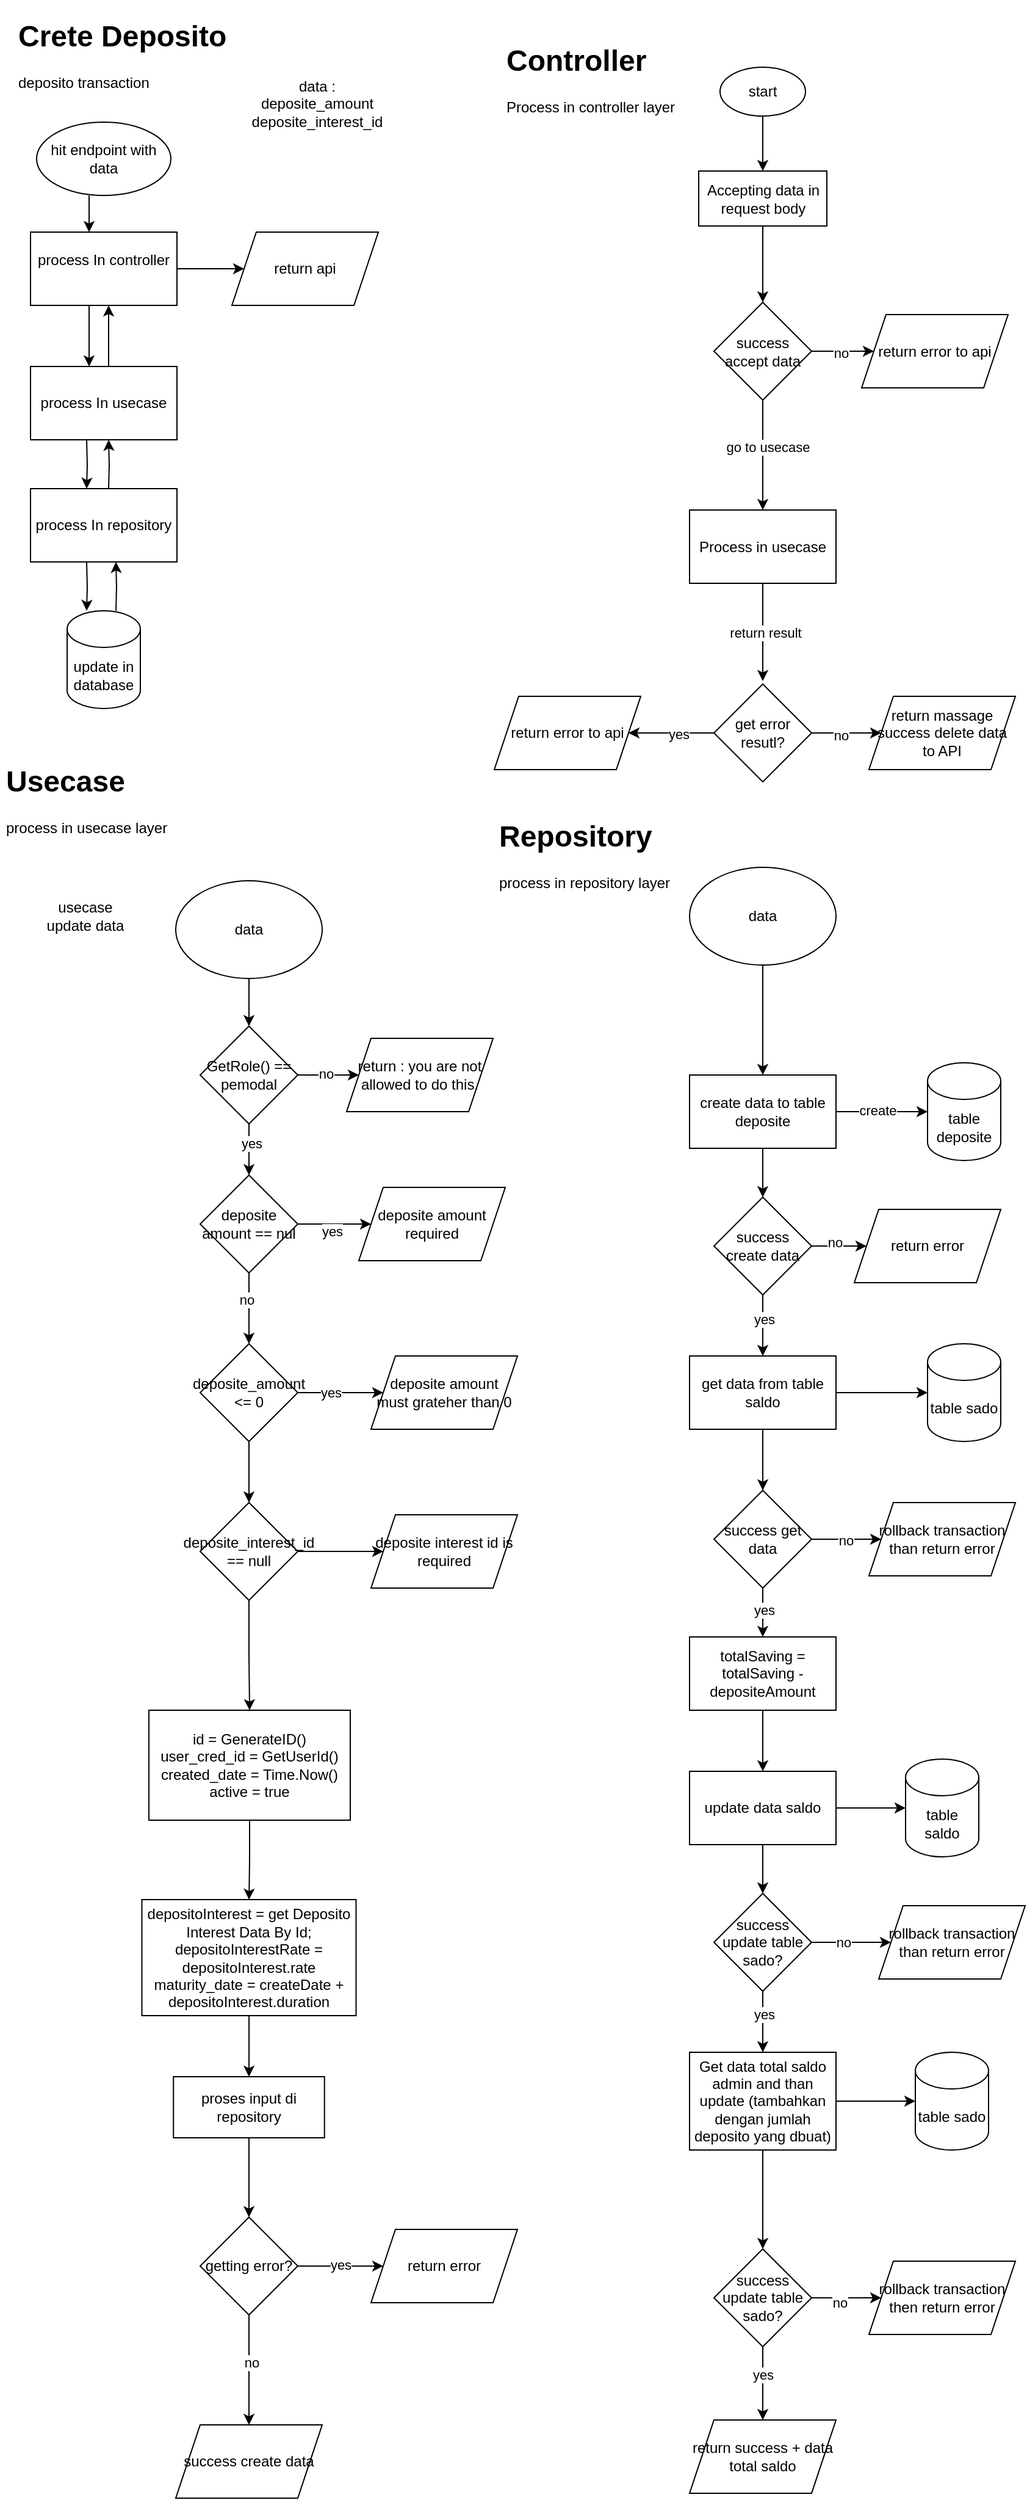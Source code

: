 <mxfile version="21.7.4" type="github" pages="3">
  <diagram name="create" id="GQB9PMDlIEMigkQDYN1F">
    <mxGraphModel dx="880" dy="446" grid="1" gridSize="10" guides="1" tooltips="1" connect="1" arrows="1" fold="1" page="1" pageScale="1" pageWidth="850" pageHeight="1100" math="0" shadow="0">
      <root>
        <mxCell id="0" />
        <mxCell id="1" parent="0" />
        <mxCell id="w14hrbgYsriXezAnGktg-1" value="&lt;h1&gt;Crete Deposito&lt;/h1&gt;&lt;div&gt;deposito transaction&lt;/div&gt;" style="text;html=1;strokeColor=none;fillColor=none;spacing=5;spacingTop=-20;whiteSpace=wrap;overflow=hidden;rounded=0;" vertex="1" parent="1">
          <mxGeometry x="20" y="10" width="190" height="80" as="geometry" />
        </mxCell>
        <mxCell id="w14hrbgYsriXezAnGktg-2" value="data :&lt;br style=&quot;border-color: var(--border-color);&quot;&gt;deposite_amount&lt;br style=&quot;border-color: var(--border-color);&quot;&gt;deposite_interest_id" style="text;html=1;strokeColor=none;fillColor=none;align=center;verticalAlign=middle;whiteSpace=wrap;rounded=0;" vertex="1" parent="1">
          <mxGeometry x="210" y="50" width="120" height="70" as="geometry" />
        </mxCell>
        <mxCell id="w14hrbgYsriXezAnGktg-3" value="" style="edgeStyle=orthogonalEdgeStyle;rounded=0;orthogonalLoop=1;jettySize=auto;html=1;" edge="1" parent="1">
          <mxGeometry relative="1" as="geometry">
            <mxPoint x="83" y="160" as="sourcePoint" />
            <mxPoint x="83" y="190" as="targetPoint" />
          </mxGeometry>
        </mxCell>
        <mxCell id="w14hrbgYsriXezAnGktg-4" value="hit endpoint with data" style="ellipse;whiteSpace=wrap;html=1;" vertex="1" parent="1">
          <mxGeometry x="40" y="100" width="110" height="60" as="geometry" />
        </mxCell>
        <mxCell id="w14hrbgYsriXezAnGktg-5" value="" style="edgeStyle=orthogonalEdgeStyle;rounded=0;orthogonalLoop=1;jettySize=auto;html=1;" edge="1" parent="1">
          <mxGeometry relative="1" as="geometry">
            <mxPoint x="83" y="250" as="sourcePoint" />
            <mxPoint x="83" y="300" as="targetPoint" />
          </mxGeometry>
        </mxCell>
        <mxCell id="w14hrbgYsriXezAnGktg-6" value="" style="edgeStyle=orthogonalEdgeStyle;rounded=0;orthogonalLoop=1;jettySize=auto;html=1;" edge="1" parent="1" source="w14hrbgYsriXezAnGktg-7" target="w14hrbgYsriXezAnGktg-16">
          <mxGeometry relative="1" as="geometry" />
        </mxCell>
        <mxCell id="w14hrbgYsriXezAnGktg-7" value="&#xa;&lt;span style=&quot;color: rgb(0, 0, 0); font-family: Helvetica; font-size: 12px; font-style: normal; font-variant-ligatures: normal; font-variant-caps: normal; font-weight: 400; letter-spacing: normal; orphans: 2; text-align: center; text-indent: 0px; text-transform: none; widows: 2; word-spacing: 0px; -webkit-text-stroke-width: 0px; background-color: rgb(251, 251, 251); text-decoration-thickness: initial; text-decoration-style: initial; text-decoration-color: initial; float: none; display: inline !important;&quot;&gt;process In controller&lt;/span&gt;&#xa;&#xa;" style="whiteSpace=wrap;html=1;" vertex="1" parent="1">
          <mxGeometry x="35" y="190" width="120" height="60" as="geometry" />
        </mxCell>
        <mxCell id="w14hrbgYsriXezAnGktg-8" value="" style="edgeStyle=orthogonalEdgeStyle;rounded=0;orthogonalLoop=1;jettySize=auto;html=1;" edge="1" parent="1">
          <mxGeometry relative="1" as="geometry">
            <mxPoint x="81" y="360" as="sourcePoint" />
            <mxPoint x="81" y="400" as="targetPoint" />
          </mxGeometry>
        </mxCell>
        <mxCell id="w14hrbgYsriXezAnGktg-9" value="" style="edgeStyle=orthogonalEdgeStyle;rounded=0;orthogonalLoop=1;jettySize=auto;html=1;" edge="1" parent="1">
          <mxGeometry relative="1" as="geometry">
            <mxPoint x="99" y="300" as="sourcePoint" />
            <mxPoint x="99" y="250" as="targetPoint" />
          </mxGeometry>
        </mxCell>
        <mxCell id="w14hrbgYsriXezAnGktg-10" value="process In usecase" style="whiteSpace=wrap;html=1;" vertex="1" parent="1">
          <mxGeometry x="35" y="300" width="120" height="60" as="geometry" />
        </mxCell>
        <mxCell id="w14hrbgYsriXezAnGktg-11" value="" style="edgeStyle=orthogonalEdgeStyle;rounded=0;orthogonalLoop=1;jettySize=auto;html=1;" edge="1" parent="1">
          <mxGeometry relative="1" as="geometry">
            <mxPoint x="81" y="460" as="sourcePoint" />
            <mxPoint x="81" y="500" as="targetPoint" />
          </mxGeometry>
        </mxCell>
        <mxCell id="w14hrbgYsriXezAnGktg-12" value="" style="edgeStyle=orthogonalEdgeStyle;rounded=0;orthogonalLoop=1;jettySize=auto;html=1;" edge="1" parent="1">
          <mxGeometry relative="1" as="geometry">
            <mxPoint x="99" y="400" as="sourcePoint" />
            <mxPoint x="99" y="360" as="targetPoint" />
          </mxGeometry>
        </mxCell>
        <mxCell id="w14hrbgYsriXezAnGktg-13" value="process In repository" style="whiteSpace=wrap;html=1;" vertex="1" parent="1">
          <mxGeometry x="35" y="400" width="120" height="60" as="geometry" />
        </mxCell>
        <mxCell id="w14hrbgYsriXezAnGktg-14" value="" style="edgeStyle=orthogonalEdgeStyle;rounded=0;orthogonalLoop=1;jettySize=auto;html=1;" edge="1" parent="1">
          <mxGeometry relative="1" as="geometry">
            <mxPoint x="105" y="500" as="sourcePoint" />
            <mxPoint x="105" y="460" as="targetPoint" />
          </mxGeometry>
        </mxCell>
        <mxCell id="w14hrbgYsriXezAnGktg-15" value="update in database" style="shape=cylinder3;whiteSpace=wrap;html=1;boundedLbl=1;backgroundOutline=1;size=15;" vertex="1" parent="1">
          <mxGeometry x="65" y="500" width="60" height="80" as="geometry" />
        </mxCell>
        <mxCell id="w14hrbgYsriXezAnGktg-16" value="return api" style="shape=parallelogram;perimeter=parallelogramPerimeter;whiteSpace=wrap;html=1;fixedSize=1;" vertex="1" parent="1">
          <mxGeometry x="200" y="190" width="120" height="60" as="geometry" />
        </mxCell>
        <mxCell id="w14hrbgYsriXezAnGktg-33" value="&lt;h1 style=&quot;border-color: var(--border-color);&quot;&gt;Controller&lt;/h1&gt;&lt;h1&gt;&lt;div style=&quot;border-color: var(--border-color); font-size: 12px; font-weight: 400;&quot;&gt;Process in controller layer&lt;/div&gt;&lt;/h1&gt;" style="text;html=1;strokeColor=none;fillColor=none;spacing=5;spacingTop=-20;whiteSpace=wrap;overflow=hidden;rounded=0;" vertex="1" parent="1">
          <mxGeometry x="420" y="30" width="190" height="80" as="geometry" />
        </mxCell>
        <mxCell id="w14hrbgYsriXezAnGktg-34" value="" style="edgeStyle=orthogonalEdgeStyle;rounded=0;orthogonalLoop=1;jettySize=auto;html=1;" edge="1" parent="1" source="w14hrbgYsriXezAnGktg-35" target="w14hrbgYsriXezAnGktg-37">
          <mxGeometry relative="1" as="geometry" />
        </mxCell>
        <mxCell id="w14hrbgYsriXezAnGktg-35" value="start" style="ellipse;whiteSpace=wrap;html=1;" vertex="1" parent="1">
          <mxGeometry x="600" y="55" width="70" height="40" as="geometry" />
        </mxCell>
        <mxCell id="w14hrbgYsriXezAnGktg-36" value="" style="edgeStyle=orthogonalEdgeStyle;rounded=0;orthogonalLoop=1;jettySize=auto;html=1;" edge="1" parent="1" source="w14hrbgYsriXezAnGktg-37" target="w14hrbgYsriXezAnGktg-42">
          <mxGeometry relative="1" as="geometry" />
        </mxCell>
        <mxCell id="w14hrbgYsriXezAnGktg-37" value="Accepting data in request body" style="whiteSpace=wrap;html=1;" vertex="1" parent="1">
          <mxGeometry x="582.5" y="140" width="105" height="45" as="geometry" />
        </mxCell>
        <mxCell id="w14hrbgYsriXezAnGktg-38" value="" style="edgeStyle=orthogonalEdgeStyle;rounded=0;orthogonalLoop=1;jettySize=auto;html=1;" edge="1" parent="1" source="w14hrbgYsriXezAnGktg-42" target="w14hrbgYsriXezAnGktg-43">
          <mxGeometry relative="1" as="geometry" />
        </mxCell>
        <mxCell id="w14hrbgYsriXezAnGktg-39" value="no" style="edgeLabel;html=1;align=center;verticalAlign=middle;resizable=0;points=[];" vertex="1" connectable="0" parent="w14hrbgYsriXezAnGktg-38">
          <mxGeometry x="-0.057" relative="1" as="geometry">
            <mxPoint y="1" as="offset" />
          </mxGeometry>
        </mxCell>
        <mxCell id="w14hrbgYsriXezAnGktg-40" value="" style="edgeStyle=orthogonalEdgeStyle;rounded=0;orthogonalLoop=1;jettySize=auto;html=1;" edge="1" parent="1" source="w14hrbgYsriXezAnGktg-42" target="w14hrbgYsriXezAnGktg-46">
          <mxGeometry relative="1" as="geometry" />
        </mxCell>
        <mxCell id="w14hrbgYsriXezAnGktg-41" value="go to usecase" style="edgeLabel;html=1;align=center;verticalAlign=middle;resizable=0;points=[];" vertex="1" connectable="0" parent="w14hrbgYsriXezAnGktg-40">
          <mxGeometry x="-0.144" y="4" relative="1" as="geometry">
            <mxPoint as="offset" />
          </mxGeometry>
        </mxCell>
        <mxCell id="w14hrbgYsriXezAnGktg-42" value="success accept data" style="rhombus;whiteSpace=wrap;html=1;" vertex="1" parent="1">
          <mxGeometry x="595" y="247.5" width="80" height="80" as="geometry" />
        </mxCell>
        <mxCell id="w14hrbgYsriXezAnGktg-43" value="return error to api" style="shape=parallelogram;perimeter=parallelogramPerimeter;whiteSpace=wrap;html=1;fixedSize=1;" vertex="1" parent="1">
          <mxGeometry x="716" y="257.5" width="120" height="60" as="geometry" />
        </mxCell>
        <mxCell id="w14hrbgYsriXezAnGktg-44" value="" style="edgeStyle=orthogonalEdgeStyle;rounded=0;orthogonalLoop=1;jettySize=auto;html=1;" edge="1" parent="1" source="w14hrbgYsriXezAnGktg-46">
          <mxGeometry relative="1" as="geometry">
            <mxPoint x="635" y="557.5" as="targetPoint" />
          </mxGeometry>
        </mxCell>
        <mxCell id="w14hrbgYsriXezAnGktg-45" value="return result" style="edgeLabel;html=1;align=center;verticalAlign=middle;resizable=0;points=[];" vertex="1" connectable="0" parent="w14hrbgYsriXezAnGktg-44">
          <mxGeometry x="0.013" y="1" relative="1" as="geometry">
            <mxPoint as="offset" />
          </mxGeometry>
        </mxCell>
        <mxCell id="w14hrbgYsriXezAnGktg-46" value="Process in usecase" style="whiteSpace=wrap;html=1;" vertex="1" parent="1">
          <mxGeometry x="575" y="417.5" width="120" height="60" as="geometry" />
        </mxCell>
        <mxCell id="w14hrbgYsriXezAnGktg-47" value="" style="edgeStyle=orthogonalEdgeStyle;rounded=0;orthogonalLoop=1;jettySize=auto;html=1;" edge="1" parent="1" source="w14hrbgYsriXezAnGktg-51" target="w14hrbgYsriXezAnGktg-52">
          <mxGeometry relative="1" as="geometry" />
        </mxCell>
        <mxCell id="w14hrbgYsriXezAnGktg-48" value="yes" style="edgeLabel;html=1;align=center;verticalAlign=middle;resizable=0;points=[];" vertex="1" connectable="0" parent="w14hrbgYsriXezAnGktg-47">
          <mxGeometry x="-0.171" y="1" relative="1" as="geometry">
            <mxPoint as="offset" />
          </mxGeometry>
        </mxCell>
        <mxCell id="w14hrbgYsriXezAnGktg-49" value="" style="edgeStyle=orthogonalEdgeStyle;rounded=0;orthogonalLoop=1;jettySize=auto;html=1;" edge="1" parent="1" source="w14hrbgYsriXezAnGktg-51" target="w14hrbgYsriXezAnGktg-53">
          <mxGeometry relative="1" as="geometry" />
        </mxCell>
        <mxCell id="w14hrbgYsriXezAnGktg-50" value="no" style="edgeLabel;html=1;align=center;verticalAlign=middle;resizable=0;points=[];" vertex="1" connectable="0" parent="w14hrbgYsriXezAnGktg-49">
          <mxGeometry x="-0.171" y="-2" relative="1" as="geometry">
            <mxPoint as="offset" />
          </mxGeometry>
        </mxCell>
        <mxCell id="w14hrbgYsriXezAnGktg-51" value="get error resutl?" style="rhombus;whiteSpace=wrap;html=1;" vertex="1" parent="1">
          <mxGeometry x="595" y="560" width="80" height="80" as="geometry" />
        </mxCell>
        <mxCell id="w14hrbgYsriXezAnGktg-52" value="return error to api" style="shape=parallelogram;perimeter=parallelogramPerimeter;whiteSpace=wrap;html=1;fixedSize=1;" vertex="1" parent="1">
          <mxGeometry x="415" y="570" width="120" height="60" as="geometry" />
        </mxCell>
        <mxCell id="w14hrbgYsriXezAnGktg-53" value="return massage success delete data to API" style="shape=parallelogram;perimeter=parallelogramPerimeter;whiteSpace=wrap;html=1;fixedSize=1;" vertex="1" parent="1">
          <mxGeometry x="722" y="570" width="120" height="60" as="geometry" />
        </mxCell>
        <mxCell id="w14hrbgYsriXezAnGktg-96" value="&lt;h1&gt;Usecase&lt;/h1&gt;&lt;div&gt;process in usecase layer&lt;/div&gt;" style="text;html=1;strokeColor=none;fillColor=none;spacing=5;spacingTop=-20;whiteSpace=wrap;overflow=hidden;rounded=0;" vertex="1" parent="1">
          <mxGeometry x="10" y="620" width="160" height="70" as="geometry" />
        </mxCell>
        <mxCell id="w14hrbgYsriXezAnGktg-97" value="" style="edgeStyle=orthogonalEdgeStyle;rounded=0;orthogonalLoop=1;jettySize=auto;html=1;" edge="1" parent="1" source="w14hrbgYsriXezAnGktg-99" target="w14hrbgYsriXezAnGktg-107">
          <mxGeometry relative="1" as="geometry" />
        </mxCell>
        <mxCell id="w14hrbgYsriXezAnGktg-98" value="no" style="edgeLabel;html=1;align=center;verticalAlign=middle;resizable=0;points=[];" vertex="1" connectable="0" parent="w14hrbgYsriXezAnGktg-97">
          <mxGeometry x="-0.08" y="1" relative="1" as="geometry">
            <mxPoint as="offset" />
          </mxGeometry>
        </mxCell>
        <mxCell id="w14hrbgYsriXezAnGktg-99" value="GetRole() == pemodal" style="rhombus;whiteSpace=wrap;html=1;" vertex="1" parent="1">
          <mxGeometry x="174" y="840" width="80" height="80" as="geometry" />
        </mxCell>
        <mxCell id="w14hrbgYsriXezAnGktg-100" value="" style="edgeStyle=orthogonalEdgeStyle;rounded=0;orthogonalLoop=1;jettySize=auto;html=1;exitX=0.5;exitY=1;exitDx=0;exitDy=0;" edge="1" parent="1" source="w14hrbgYsriXezAnGktg-99" target="w14hrbgYsriXezAnGktg-106">
          <mxGeometry relative="1" as="geometry">
            <mxPoint x="214" y="1050" as="sourcePoint" />
          </mxGeometry>
        </mxCell>
        <mxCell id="w14hrbgYsriXezAnGktg-101" value="yes" style="edgeLabel;html=1;align=center;verticalAlign=middle;resizable=0;points=[];" vertex="1" connectable="0" parent="w14hrbgYsriXezAnGktg-100">
          <mxGeometry x="-0.238" y="2" relative="1" as="geometry">
            <mxPoint as="offset" />
          </mxGeometry>
        </mxCell>
        <mxCell id="w14hrbgYsriXezAnGktg-102" value="" style="edgeStyle=orthogonalEdgeStyle;rounded=0;orthogonalLoop=1;jettySize=auto;html=1;" edge="1" parent="1" source="w14hrbgYsriXezAnGktg-106">
          <mxGeometry relative="1" as="geometry">
            <mxPoint x="314" y="1002" as="targetPoint" />
          </mxGeometry>
        </mxCell>
        <mxCell id="w14hrbgYsriXezAnGktg-103" value="yes" style="edgeLabel;html=1;align=center;verticalAlign=middle;resizable=0;points=[];" vertex="1" connectable="0" parent="w14hrbgYsriXezAnGktg-102">
          <mxGeometry x="0.008" y="-5" relative="1" as="geometry">
            <mxPoint x="-2" as="offset" />
          </mxGeometry>
        </mxCell>
        <mxCell id="w14hrbgYsriXezAnGktg-104" value="" style="edgeStyle=orthogonalEdgeStyle;rounded=0;orthogonalLoop=1;jettySize=auto;html=1;" edge="1" parent="1" source="w14hrbgYsriXezAnGktg-106" target="w14hrbgYsriXezAnGktg-115">
          <mxGeometry relative="1" as="geometry" />
        </mxCell>
        <mxCell id="w14hrbgYsriXezAnGktg-105" value="no" style="edgeLabel;html=1;align=center;verticalAlign=middle;resizable=0;points=[];" vertex="1" connectable="0" parent="w14hrbgYsriXezAnGktg-104">
          <mxGeometry x="-0.241" y="-2" relative="1" as="geometry">
            <mxPoint as="offset" />
          </mxGeometry>
        </mxCell>
        <mxCell id="w14hrbgYsriXezAnGktg-106" value="deposite amount == nul" style="rhombus;whiteSpace=wrap;html=1;" vertex="1" parent="1">
          <mxGeometry x="174" y="962" width="80" height="80" as="geometry" />
        </mxCell>
        <mxCell id="w14hrbgYsriXezAnGktg-107" value="return : you are not allowed to do this." style="shape=parallelogram;perimeter=parallelogramPerimeter;whiteSpace=wrap;html=1;fixedSize=1;" vertex="1" parent="1">
          <mxGeometry x="294" y="850" width="120" height="60" as="geometry" />
        </mxCell>
        <mxCell id="w14hrbgYsriXezAnGktg-108" value="deposite amount required" style="shape=parallelogram;perimeter=parallelogramPerimeter;whiteSpace=wrap;html=1;fixedSize=1;" vertex="1" parent="1">
          <mxGeometry x="304" y="972" width="120" height="60" as="geometry" />
        </mxCell>
        <mxCell id="w14hrbgYsriXezAnGktg-112" value="" style="edgeStyle=orthogonalEdgeStyle;rounded=0;orthogonalLoop=1;jettySize=auto;html=1;" edge="1" parent="1" source="w14hrbgYsriXezAnGktg-115" target="w14hrbgYsriXezAnGktg-121">
          <mxGeometry relative="1" as="geometry" />
        </mxCell>
        <mxCell id="w14hrbgYsriXezAnGktg-113" value="yes" style="edgeLabel;html=1;align=center;verticalAlign=middle;resizable=0;points=[];" vertex="1" connectable="0" parent="w14hrbgYsriXezAnGktg-112">
          <mxGeometry x="-0.229" relative="1" as="geometry">
            <mxPoint as="offset" />
          </mxGeometry>
        </mxCell>
        <mxCell id="w14hrbgYsriXezAnGktg-138" value="" style="edgeStyle=orthogonalEdgeStyle;rounded=0;orthogonalLoop=1;jettySize=auto;html=1;" edge="1" parent="1" source="w14hrbgYsriXezAnGktg-115" target="w14hrbgYsriXezAnGktg-137">
          <mxGeometry relative="1" as="geometry" />
        </mxCell>
        <mxCell id="w14hrbgYsriXezAnGktg-115" value="deposite_amount &amp;lt;= 0" style="rhombus;whiteSpace=wrap;html=1;" vertex="1" parent="1">
          <mxGeometry x="174" y="1100" width="80" height="80" as="geometry" />
        </mxCell>
        <mxCell id="w14hrbgYsriXezAnGktg-118" value="usecase update data" style="text;html=1;strokeColor=none;fillColor=none;align=center;verticalAlign=middle;whiteSpace=wrap;rounded=0;" vertex="1" parent="1">
          <mxGeometry x="40" y="735" width="80" height="30" as="geometry" />
        </mxCell>
        <mxCell id="w14hrbgYsriXezAnGktg-119" value="" style="edgeStyle=orthogonalEdgeStyle;rounded=0;orthogonalLoop=1;jettySize=auto;html=1;" edge="1" parent="1" source="w14hrbgYsriXezAnGktg-120" target="w14hrbgYsriXezAnGktg-99">
          <mxGeometry relative="1" as="geometry" />
        </mxCell>
        <mxCell id="w14hrbgYsriXezAnGktg-120" value="data" style="ellipse;whiteSpace=wrap;html=1;" vertex="1" parent="1">
          <mxGeometry x="154" y="721" width="120" height="80" as="geometry" />
        </mxCell>
        <mxCell id="w14hrbgYsriXezAnGktg-121" value="deposite amount must grateher than 0" style="shape=parallelogram;perimeter=parallelogramPerimeter;whiteSpace=wrap;html=1;fixedSize=1;" vertex="1" parent="1">
          <mxGeometry x="314" y="1110" width="120" height="60" as="geometry" />
        </mxCell>
        <mxCell id="w14hrbgYsriXezAnGktg-140" value="" style="edgeStyle=orthogonalEdgeStyle;rounded=0;orthogonalLoop=1;jettySize=auto;html=1;" edge="1" parent="1" source="w14hrbgYsriXezAnGktg-137" target="w14hrbgYsriXezAnGktg-139">
          <mxGeometry relative="1" as="geometry" />
        </mxCell>
        <mxCell id="w14hrbgYsriXezAnGktg-142" value="" style="edgeStyle=orthogonalEdgeStyle;rounded=0;orthogonalLoop=1;jettySize=auto;html=1;" edge="1" parent="1" source="w14hrbgYsriXezAnGktg-137" target="w14hrbgYsriXezAnGktg-141">
          <mxGeometry relative="1" as="geometry" />
        </mxCell>
        <mxCell id="w14hrbgYsriXezAnGktg-137" value="deposite_interest_id == null" style="rhombus;whiteSpace=wrap;html=1;" vertex="1" parent="1">
          <mxGeometry x="174" y="1230" width="80" height="80" as="geometry" />
        </mxCell>
        <mxCell id="w14hrbgYsriXezAnGktg-139" value="deposite interest id is required" style="shape=parallelogram;perimeter=parallelogramPerimeter;whiteSpace=wrap;html=1;fixedSize=1;" vertex="1" parent="1">
          <mxGeometry x="314" y="1240" width="120" height="60" as="geometry" />
        </mxCell>
        <mxCell id="w14hrbgYsriXezAnGktg-144" value="" style="edgeStyle=orthogonalEdgeStyle;rounded=0;orthogonalLoop=1;jettySize=auto;html=1;" edge="1" parent="1" source="w14hrbgYsriXezAnGktg-141" target="w14hrbgYsriXezAnGktg-143">
          <mxGeometry relative="1" as="geometry" />
        </mxCell>
        <mxCell id="w14hrbgYsriXezAnGktg-141" value="id =&amp;nbsp;GenerateID&lt;span style=&quot;background-color: initial;&quot;&gt;()&lt;/span&gt;&lt;br&gt;user_cred_id = GetUserId()&lt;br&gt;created_date = Time.Now()&lt;br&gt;active = true" style="whiteSpace=wrap;html=1;" vertex="1" parent="1">
          <mxGeometry x="132" y="1400" width="165" height="90" as="geometry" />
        </mxCell>
        <mxCell id="w14hrbgYsriXezAnGktg-146" value="" style="edgeStyle=orthogonalEdgeStyle;rounded=0;orthogonalLoop=1;jettySize=auto;html=1;" edge="1" parent="1" source="w14hrbgYsriXezAnGktg-143" target="w14hrbgYsriXezAnGktg-145">
          <mxGeometry relative="1" as="geometry" />
        </mxCell>
        <mxCell id="w14hrbgYsriXezAnGktg-143" value="depositoInterest = get Deposito Interest Data By Id;&lt;br&gt;depositoInterestRate = depositoInterest.rate&lt;br&gt;maturity_date = createDate + depositoInterest.duration" style="whiteSpace=wrap;html=1;" vertex="1" parent="1">
          <mxGeometry x="126.25" y="1555" width="175.5" height="95" as="geometry" />
        </mxCell>
        <mxCell id="w14hrbgYsriXezAnGktg-148" value="" style="edgeStyle=orthogonalEdgeStyle;rounded=0;orthogonalLoop=1;jettySize=auto;html=1;" edge="1" parent="1" source="w14hrbgYsriXezAnGktg-145" target="w14hrbgYsriXezAnGktg-147">
          <mxGeometry relative="1" as="geometry" />
        </mxCell>
        <mxCell id="w14hrbgYsriXezAnGktg-145" value="proses input di repository" style="whiteSpace=wrap;html=1;" vertex="1" parent="1">
          <mxGeometry x="152.12" y="1700" width="123.75" height="50" as="geometry" />
        </mxCell>
        <mxCell id="w14hrbgYsriXezAnGktg-150" value="" style="edgeStyle=orthogonalEdgeStyle;rounded=0;orthogonalLoop=1;jettySize=auto;html=1;" edge="1" parent="1" source="w14hrbgYsriXezAnGktg-147" target="w14hrbgYsriXezAnGktg-149">
          <mxGeometry relative="1" as="geometry" />
        </mxCell>
        <mxCell id="w14hrbgYsriXezAnGktg-151" value="yes" style="edgeLabel;html=1;align=center;verticalAlign=middle;resizable=0;points=[];" vertex="1" connectable="0" parent="w14hrbgYsriXezAnGktg-150">
          <mxGeometry x="0.0" y="1" relative="1" as="geometry">
            <mxPoint as="offset" />
          </mxGeometry>
        </mxCell>
        <mxCell id="w14hrbgYsriXezAnGktg-153" value="" style="edgeStyle=orthogonalEdgeStyle;rounded=0;orthogonalLoop=1;jettySize=auto;html=1;" edge="1" parent="1" source="w14hrbgYsriXezAnGktg-147" target="w14hrbgYsriXezAnGktg-152">
          <mxGeometry relative="1" as="geometry" />
        </mxCell>
        <mxCell id="w14hrbgYsriXezAnGktg-154" value="no" style="edgeLabel;html=1;align=center;verticalAlign=middle;resizable=0;points=[];" vertex="1" connectable="0" parent="w14hrbgYsriXezAnGktg-153">
          <mxGeometry x="-0.133" y="2" relative="1" as="geometry">
            <mxPoint as="offset" />
          </mxGeometry>
        </mxCell>
        <mxCell id="w14hrbgYsriXezAnGktg-147" value="getting error?" style="rhombus;whiteSpace=wrap;html=1;" vertex="1" parent="1">
          <mxGeometry x="173.995" y="1815" width="80" height="80" as="geometry" />
        </mxCell>
        <mxCell id="w14hrbgYsriXezAnGktg-149" value="return error" style="shape=parallelogram;perimeter=parallelogramPerimeter;whiteSpace=wrap;html=1;fixedSize=1;" vertex="1" parent="1">
          <mxGeometry x="313.995" y="1825" width="120" height="60" as="geometry" />
        </mxCell>
        <mxCell id="w14hrbgYsriXezAnGktg-152" value="success create data" style="shape=parallelogram;perimeter=parallelogramPerimeter;whiteSpace=wrap;html=1;fixedSize=1;" vertex="1" parent="1">
          <mxGeometry x="153.995" y="1985" width="120" height="60" as="geometry" />
        </mxCell>
        <mxCell id="w14hrbgYsriXezAnGktg-157" value="" style="edgeStyle=orthogonalEdgeStyle;rounded=0;orthogonalLoop=1;jettySize=auto;html=1;" edge="1" parent="1" source="w14hrbgYsriXezAnGktg-155" target="w14hrbgYsriXezAnGktg-156">
          <mxGeometry relative="1" as="geometry" />
        </mxCell>
        <mxCell id="w14hrbgYsriXezAnGktg-155" value="data" style="ellipse;whiteSpace=wrap;html=1;" vertex="1" parent="1">
          <mxGeometry x="575" y="710" width="120" height="80" as="geometry" />
        </mxCell>
        <mxCell id="w14hrbgYsriXezAnGktg-159" value="" style="edgeStyle=orthogonalEdgeStyle;rounded=0;orthogonalLoop=1;jettySize=auto;html=1;" edge="1" parent="1" source="w14hrbgYsriXezAnGktg-156" target="w14hrbgYsriXezAnGktg-158">
          <mxGeometry relative="1" as="geometry" />
        </mxCell>
        <mxCell id="w14hrbgYsriXezAnGktg-166" value="create" style="edgeLabel;html=1;align=center;verticalAlign=middle;resizable=0;points=[];" vertex="1" connectable="0" parent="w14hrbgYsriXezAnGktg-159">
          <mxGeometry x="-0.093" y="1" relative="1" as="geometry">
            <mxPoint as="offset" />
          </mxGeometry>
        </mxCell>
        <mxCell id="w14hrbgYsriXezAnGktg-161" value="" style="edgeStyle=orthogonalEdgeStyle;rounded=0;orthogonalLoop=1;jettySize=auto;html=1;" edge="1" parent="1" source="w14hrbgYsriXezAnGktg-156" target="w14hrbgYsriXezAnGktg-160">
          <mxGeometry relative="1" as="geometry" />
        </mxCell>
        <mxCell id="w14hrbgYsriXezAnGktg-156" value="create data to table deposite" style="whiteSpace=wrap;html=1;" vertex="1" parent="1">
          <mxGeometry x="575" y="880" width="120" height="60" as="geometry" />
        </mxCell>
        <mxCell id="w14hrbgYsriXezAnGktg-158" value="table deposite" style="shape=cylinder3;whiteSpace=wrap;html=1;boundedLbl=1;backgroundOutline=1;size=15;" vertex="1" parent="1">
          <mxGeometry x="770" y="870" width="60" height="80" as="geometry" />
        </mxCell>
        <mxCell id="w14hrbgYsriXezAnGktg-163" value="" style="edgeStyle=orthogonalEdgeStyle;rounded=0;orthogonalLoop=1;jettySize=auto;html=1;" edge="1" parent="1" source="w14hrbgYsriXezAnGktg-160" target="w14hrbgYsriXezAnGktg-162">
          <mxGeometry relative="1" as="geometry" />
        </mxCell>
        <mxCell id="w14hrbgYsriXezAnGktg-171" value="no" style="edgeLabel;html=1;align=center;verticalAlign=middle;resizable=0;points=[];" vertex="1" connectable="0" parent="w14hrbgYsriXezAnGktg-163">
          <mxGeometry x="0.054" y="3" relative="1" as="geometry">
            <mxPoint as="offset" />
          </mxGeometry>
        </mxCell>
        <mxCell id="w14hrbgYsriXezAnGktg-165" value="" style="edgeStyle=orthogonalEdgeStyle;rounded=0;orthogonalLoop=1;jettySize=auto;html=1;" edge="1" parent="1" source="w14hrbgYsriXezAnGktg-160" target="w14hrbgYsriXezAnGktg-164">
          <mxGeometry relative="1" as="geometry" />
        </mxCell>
        <mxCell id="w14hrbgYsriXezAnGktg-172" value="yes" style="edgeLabel;html=1;align=center;verticalAlign=middle;resizable=0;points=[];" vertex="1" connectable="0" parent="w14hrbgYsriXezAnGktg-165">
          <mxGeometry x="-0.2" y="1" relative="1" as="geometry">
            <mxPoint as="offset" />
          </mxGeometry>
        </mxCell>
        <mxCell id="w14hrbgYsriXezAnGktg-160" value="success create data" style="rhombus;whiteSpace=wrap;html=1;" vertex="1" parent="1">
          <mxGeometry x="595" y="980" width="80" height="80" as="geometry" />
        </mxCell>
        <mxCell id="w14hrbgYsriXezAnGktg-162" value="return error" style="shape=parallelogram;perimeter=parallelogramPerimeter;whiteSpace=wrap;html=1;fixedSize=1;" vertex="1" parent="1">
          <mxGeometry x="710" y="990" width="120" height="60" as="geometry" />
        </mxCell>
        <mxCell id="w14hrbgYsriXezAnGktg-168" value="" style="edgeStyle=orthogonalEdgeStyle;rounded=0;orthogonalLoop=1;jettySize=auto;html=1;" edge="1" parent="1" source="w14hrbgYsriXezAnGktg-164" target="w14hrbgYsriXezAnGktg-167">
          <mxGeometry relative="1" as="geometry" />
        </mxCell>
        <mxCell id="w14hrbgYsriXezAnGktg-170" value="" style="edgeStyle=orthogonalEdgeStyle;rounded=0;orthogonalLoop=1;jettySize=auto;html=1;" edge="1" parent="1" source="w14hrbgYsriXezAnGktg-164" target="w14hrbgYsriXezAnGktg-169">
          <mxGeometry relative="1" as="geometry" />
        </mxCell>
        <mxCell id="w14hrbgYsriXezAnGktg-164" value="get data from table saldo" style="whiteSpace=wrap;html=1;" vertex="1" parent="1">
          <mxGeometry x="575" y="1110" width="120" height="60" as="geometry" />
        </mxCell>
        <mxCell id="w14hrbgYsriXezAnGktg-167" value="table sado" style="shape=cylinder3;whiteSpace=wrap;html=1;boundedLbl=1;backgroundOutline=1;size=15;" vertex="1" parent="1">
          <mxGeometry x="770" y="1100" width="60" height="80" as="geometry" />
        </mxCell>
        <mxCell id="w14hrbgYsriXezAnGktg-174" value="" style="edgeStyle=orthogonalEdgeStyle;rounded=0;orthogonalLoop=1;jettySize=auto;html=1;" edge="1" parent="1" source="w14hrbgYsriXezAnGktg-169" target="w14hrbgYsriXezAnGktg-173">
          <mxGeometry relative="1" as="geometry" />
        </mxCell>
        <mxCell id="w14hrbgYsriXezAnGktg-175" value="no" style="edgeLabel;html=1;align=center;verticalAlign=middle;resizable=0;points=[];" vertex="1" connectable="0" parent="w14hrbgYsriXezAnGktg-174">
          <mxGeometry x="-0.029" y="-1" relative="1" as="geometry">
            <mxPoint as="offset" />
          </mxGeometry>
        </mxCell>
        <mxCell id="w14hrbgYsriXezAnGktg-177" value="" style="edgeStyle=orthogonalEdgeStyle;rounded=0;orthogonalLoop=1;jettySize=auto;html=1;exitX=0.5;exitY=1;exitDx=0;exitDy=0;" edge="1" parent="1" source="w14hrbgYsriXezAnGktg-169" target="w14hrbgYsriXezAnGktg-176">
          <mxGeometry relative="1" as="geometry">
            <mxPoint x="635" y="1540" as="sourcePoint" />
          </mxGeometry>
        </mxCell>
        <mxCell id="_ojh0yWN12VoJvcpIba--17" value="yes" style="edgeLabel;html=1;align=center;verticalAlign=middle;resizable=0;points=[];" vertex="1" connectable="0" parent="w14hrbgYsriXezAnGktg-177">
          <mxGeometry x="-0.1" y="1" relative="1" as="geometry">
            <mxPoint as="offset" />
          </mxGeometry>
        </mxCell>
        <mxCell id="w14hrbgYsriXezAnGktg-169" value="success get data" style="rhombus;whiteSpace=wrap;html=1;" vertex="1" parent="1">
          <mxGeometry x="595" y="1220" width="80" height="80" as="geometry" />
        </mxCell>
        <mxCell id="w14hrbgYsriXezAnGktg-173" value="rollback transaction than return error" style="shape=parallelogram;perimeter=parallelogramPerimeter;whiteSpace=wrap;html=1;fixedSize=1;" vertex="1" parent="1">
          <mxGeometry x="722" y="1230" width="120" height="60" as="geometry" />
        </mxCell>
        <mxCell id="w14hrbgYsriXezAnGktg-180" value="" style="edgeStyle=orthogonalEdgeStyle;rounded=0;orthogonalLoop=1;jettySize=auto;html=1;" edge="1" parent="1" source="w14hrbgYsriXezAnGktg-176" target="w14hrbgYsriXezAnGktg-179">
          <mxGeometry relative="1" as="geometry" />
        </mxCell>
        <mxCell id="w14hrbgYsriXezAnGktg-176" value="totalSaving = totalSaving - depositeAmount" style="whiteSpace=wrap;html=1;" vertex="1" parent="1">
          <mxGeometry x="575" y="1340" width="120" height="60" as="geometry" />
        </mxCell>
        <mxCell id="w14hrbgYsriXezAnGktg-182" value="" style="edgeStyle=orthogonalEdgeStyle;rounded=0;orthogonalLoop=1;jettySize=auto;html=1;" edge="1" parent="1" source="w14hrbgYsriXezAnGktg-179" target="w14hrbgYsriXezAnGktg-181">
          <mxGeometry relative="1" as="geometry" />
        </mxCell>
        <mxCell id="w14hrbgYsriXezAnGktg-184" value="" style="edgeStyle=orthogonalEdgeStyle;rounded=0;orthogonalLoop=1;jettySize=auto;html=1;" edge="1" parent="1" source="_ojh0yWN12VoJvcpIba--2" target="w14hrbgYsriXezAnGktg-183">
          <mxGeometry relative="1" as="geometry" />
        </mxCell>
        <mxCell id="w14hrbgYsriXezAnGktg-179" value="update data saldo" style="whiteSpace=wrap;html=1;" vertex="1" parent="1">
          <mxGeometry x="575" y="1450" width="120" height="60" as="geometry" />
        </mxCell>
        <mxCell id="w14hrbgYsriXezAnGktg-181" value="table saldo" style="shape=cylinder3;whiteSpace=wrap;html=1;boundedLbl=1;backgroundOutline=1;size=15;" vertex="1" parent="1">
          <mxGeometry x="752" y="1440" width="60" height="80" as="geometry" />
        </mxCell>
        <mxCell id="w14hrbgYsriXezAnGktg-186" value="" style="edgeStyle=orthogonalEdgeStyle;rounded=0;orthogonalLoop=1;jettySize=auto;html=1;" edge="1" parent="1" source="w14hrbgYsriXezAnGktg-183" target="w14hrbgYsriXezAnGktg-185">
          <mxGeometry relative="1" as="geometry" />
        </mxCell>
        <mxCell id="w14hrbgYsriXezAnGktg-187" value="no" style="edgeLabel;html=1;align=center;verticalAlign=middle;resizable=0;points=[];" vertex="1" connectable="0" parent="w14hrbgYsriXezAnGktg-186">
          <mxGeometry x="-0.193" y="-4" relative="1" as="geometry">
            <mxPoint as="offset" />
          </mxGeometry>
        </mxCell>
        <mxCell id="w14hrbgYsriXezAnGktg-189" value="" style="edgeStyle=orthogonalEdgeStyle;rounded=0;orthogonalLoop=1;jettySize=auto;html=1;" edge="1" parent="1" source="w14hrbgYsriXezAnGktg-183" target="w14hrbgYsriXezAnGktg-188">
          <mxGeometry relative="1" as="geometry" />
        </mxCell>
        <mxCell id="w14hrbgYsriXezAnGktg-190" value="yes" style="edgeLabel;html=1;align=center;verticalAlign=middle;resizable=0;points=[];" vertex="1" connectable="0" parent="w14hrbgYsriXezAnGktg-189">
          <mxGeometry x="-0.233" relative="1" as="geometry">
            <mxPoint as="offset" />
          </mxGeometry>
        </mxCell>
        <mxCell id="w14hrbgYsriXezAnGktg-183" value="success update table sado?" style="rhombus;whiteSpace=wrap;html=1;" vertex="1" parent="1">
          <mxGeometry x="595" y="1841" width="80" height="80" as="geometry" />
        </mxCell>
        <mxCell id="w14hrbgYsriXezAnGktg-185" value="rollback transaction then return error" style="shape=parallelogram;perimeter=parallelogramPerimeter;whiteSpace=wrap;html=1;fixedSize=1;" vertex="1" parent="1">
          <mxGeometry x="722" y="1851" width="120" height="60" as="geometry" />
        </mxCell>
        <mxCell id="w14hrbgYsriXezAnGktg-188" value="return success + data total saldo" style="shape=parallelogram;perimeter=parallelogramPerimeter;whiteSpace=wrap;html=1;fixedSize=1;" vertex="1" parent="1">
          <mxGeometry x="575" y="1981" width="120" height="60" as="geometry" />
        </mxCell>
        <mxCell id="w14hrbgYsriXezAnGktg-191" value="&lt;h1&gt;Repository&lt;/h1&gt;&lt;div&gt;process in repository layer&lt;/div&gt;" style="text;html=1;strokeColor=none;fillColor=none;spacing=5;spacingTop=-20;whiteSpace=wrap;overflow=hidden;rounded=0;" vertex="1" parent="1">
          <mxGeometry x="414" y="665" width="160" height="70" as="geometry" />
        </mxCell>
        <mxCell id="_ojh0yWN12VoJvcpIba--5" value="" style="edgeStyle=orthogonalEdgeStyle;rounded=0;orthogonalLoop=1;jettySize=auto;html=1;" edge="1" parent="1" source="_ojh0yWN12VoJvcpIba--2" target="_ojh0yWN12VoJvcpIba--4">
          <mxGeometry relative="1" as="geometry" />
        </mxCell>
        <mxCell id="_ojh0yWN12VoJvcpIba--4" value="table sado" style="shape=cylinder3;whiteSpace=wrap;html=1;boundedLbl=1;backgroundOutline=1;size=15;" vertex="1" parent="1">
          <mxGeometry x="760" y="1680" width="60" height="80" as="geometry" />
        </mxCell>
        <mxCell id="_ojh0yWN12VoJvcpIba--10" value="" style="edgeStyle=orthogonalEdgeStyle;rounded=0;orthogonalLoop=1;jettySize=auto;html=1;" edge="1" parent="1" source="_ojh0yWN12VoJvcpIba--11" target="_ojh0yWN12VoJvcpIba--2">
          <mxGeometry relative="1" as="geometry">
            <mxPoint x="635" y="1510" as="sourcePoint" />
            <mxPoint x="635" y="1841" as="targetPoint" />
          </mxGeometry>
        </mxCell>
        <mxCell id="_ojh0yWN12VoJvcpIba--16" value="yes" style="edgeLabel;html=1;align=center;verticalAlign=middle;resizable=0;points=[];" vertex="1" connectable="0" parent="_ojh0yWN12VoJvcpIba--10">
          <mxGeometry x="-0.24" y="1" relative="1" as="geometry">
            <mxPoint as="offset" />
          </mxGeometry>
        </mxCell>
        <mxCell id="_ojh0yWN12VoJvcpIba--2" value="Get data total saldo admin and than update (tambahkan dengan jumlah deposito yang dbuat)" style="rounded=0;whiteSpace=wrap;html=1;" vertex="1" parent="1">
          <mxGeometry x="575" y="1680" width="120" height="80" as="geometry" />
        </mxCell>
        <mxCell id="_ojh0yWN12VoJvcpIba--12" value="" style="edgeStyle=orthogonalEdgeStyle;rounded=0;orthogonalLoop=1;jettySize=auto;html=1;" edge="1" parent="1" source="w14hrbgYsriXezAnGktg-179" target="_ojh0yWN12VoJvcpIba--11">
          <mxGeometry relative="1" as="geometry">
            <mxPoint x="635" y="1510" as="sourcePoint" />
            <mxPoint x="635" y="1680" as="targetPoint" />
          </mxGeometry>
        </mxCell>
        <mxCell id="_ojh0yWN12VoJvcpIba--14" value="" style="edgeStyle=orthogonalEdgeStyle;rounded=0;orthogonalLoop=1;jettySize=auto;html=1;" edge="1" parent="1" source="_ojh0yWN12VoJvcpIba--11" target="_ojh0yWN12VoJvcpIba--13">
          <mxGeometry relative="1" as="geometry" />
        </mxCell>
        <mxCell id="_ojh0yWN12VoJvcpIba--15" value="no" style="edgeLabel;html=1;align=center;verticalAlign=middle;resizable=0;points=[];" vertex="1" connectable="0" parent="_ojh0yWN12VoJvcpIba--14">
          <mxGeometry x="-0.2" relative="1" as="geometry">
            <mxPoint as="offset" />
          </mxGeometry>
        </mxCell>
        <mxCell id="_ojh0yWN12VoJvcpIba--11" value="success update table sado?" style="rhombus;whiteSpace=wrap;html=1;" vertex="1" parent="1">
          <mxGeometry x="595" y="1550" width="80" height="80" as="geometry" />
        </mxCell>
        <mxCell id="_ojh0yWN12VoJvcpIba--13" value="rollback transaction than return error" style="shape=parallelogram;perimeter=parallelogramPerimeter;whiteSpace=wrap;html=1;fixedSize=1;" vertex="1" parent="1">
          <mxGeometry x="730" y="1560" width="120" height="60" as="geometry" />
        </mxCell>
      </root>
    </mxGraphModel>
  </diagram>
  <diagram name="find-by-id-and-active" id="mhR1Kxh-vUr0i5CzgjM8">
    <mxGraphModel dx="880" dy="446" grid="1" gridSize="10" guides="1" tooltips="1" connect="1" arrows="1" fold="1" page="1" pageScale="1" pageWidth="850" pageHeight="1100" math="0" shadow="0">
      <root>
        <mxCell id="TxFBX-5t9cU7KcVyDPQ0-0" />
        <mxCell id="TxFBX-5t9cU7KcVyDPQ0-1" parent="TxFBX-5t9cU7KcVyDPQ0-0" />
        <mxCell id="TxFBX-5t9cU7KcVyDPQ0-2" value="&lt;h1&gt;Read Deposito Active&lt;/h1&gt;&lt;div&gt;deposito transaction&lt;/div&gt;" style="text;html=1;strokeColor=none;fillColor=none;spacing=5;spacingTop=-20;whiteSpace=wrap;overflow=hidden;rounded=0;" vertex="1" parent="TxFBX-5t9cU7KcVyDPQ0-1">
          <mxGeometry x="20" y="10" width="280" height="80" as="geometry" />
        </mxCell>
        <mxCell id="TxFBX-5t9cU7KcVyDPQ0-4" value="" style="edgeStyle=orthogonalEdgeStyle;rounded=0;orthogonalLoop=1;jettySize=auto;html=1;" edge="1" parent="TxFBX-5t9cU7KcVyDPQ0-1">
          <mxGeometry relative="1" as="geometry">
            <mxPoint x="83" y="160" as="sourcePoint" />
            <mxPoint x="83" y="190" as="targetPoint" />
          </mxGeometry>
        </mxCell>
        <mxCell id="TxFBX-5t9cU7KcVyDPQ0-5" value="hit endpoint with data" style="ellipse;whiteSpace=wrap;html=1;" vertex="1" parent="TxFBX-5t9cU7KcVyDPQ0-1">
          <mxGeometry x="40" y="100" width="110" height="60" as="geometry" />
        </mxCell>
        <mxCell id="TxFBX-5t9cU7KcVyDPQ0-6" value="" style="edgeStyle=orthogonalEdgeStyle;rounded=0;orthogonalLoop=1;jettySize=auto;html=1;" edge="1" parent="TxFBX-5t9cU7KcVyDPQ0-1">
          <mxGeometry relative="1" as="geometry">
            <mxPoint x="83" y="250" as="sourcePoint" />
            <mxPoint x="83" y="300" as="targetPoint" />
          </mxGeometry>
        </mxCell>
        <mxCell id="TxFBX-5t9cU7KcVyDPQ0-7" value="" style="edgeStyle=orthogonalEdgeStyle;rounded=0;orthogonalLoop=1;jettySize=auto;html=1;" edge="1" parent="TxFBX-5t9cU7KcVyDPQ0-1" source="TxFBX-5t9cU7KcVyDPQ0-8" target="TxFBX-5t9cU7KcVyDPQ0-17">
          <mxGeometry relative="1" as="geometry" />
        </mxCell>
        <mxCell id="TxFBX-5t9cU7KcVyDPQ0-8" value="&#xa;&lt;span style=&quot;color: rgb(0, 0, 0); font-family: Helvetica; font-size: 12px; font-style: normal; font-variant-ligatures: normal; font-variant-caps: normal; font-weight: 400; letter-spacing: normal; orphans: 2; text-align: center; text-indent: 0px; text-transform: none; widows: 2; word-spacing: 0px; -webkit-text-stroke-width: 0px; background-color: rgb(251, 251, 251); text-decoration-thickness: initial; text-decoration-style: initial; text-decoration-color: initial; float: none; display: inline !important;&quot;&gt;process In controller&lt;/span&gt;&#xa;&#xa;" style="whiteSpace=wrap;html=1;" vertex="1" parent="TxFBX-5t9cU7KcVyDPQ0-1">
          <mxGeometry x="35" y="190" width="120" height="60" as="geometry" />
        </mxCell>
        <mxCell id="TxFBX-5t9cU7KcVyDPQ0-9" value="" style="edgeStyle=orthogonalEdgeStyle;rounded=0;orthogonalLoop=1;jettySize=auto;html=1;" edge="1" parent="TxFBX-5t9cU7KcVyDPQ0-1">
          <mxGeometry relative="1" as="geometry">
            <mxPoint x="81" y="360" as="sourcePoint" />
            <mxPoint x="81" y="400" as="targetPoint" />
          </mxGeometry>
        </mxCell>
        <mxCell id="TxFBX-5t9cU7KcVyDPQ0-10" value="" style="edgeStyle=orthogonalEdgeStyle;rounded=0;orthogonalLoop=1;jettySize=auto;html=1;" edge="1" parent="TxFBX-5t9cU7KcVyDPQ0-1">
          <mxGeometry relative="1" as="geometry">
            <mxPoint x="99" y="300" as="sourcePoint" />
            <mxPoint x="99" y="250" as="targetPoint" />
          </mxGeometry>
        </mxCell>
        <mxCell id="TxFBX-5t9cU7KcVyDPQ0-11" value="process In usecase" style="whiteSpace=wrap;html=1;" vertex="1" parent="TxFBX-5t9cU7KcVyDPQ0-1">
          <mxGeometry x="35" y="300" width="120" height="60" as="geometry" />
        </mxCell>
        <mxCell id="TxFBX-5t9cU7KcVyDPQ0-12" value="" style="edgeStyle=orthogonalEdgeStyle;rounded=0;orthogonalLoop=1;jettySize=auto;html=1;" edge="1" parent="TxFBX-5t9cU7KcVyDPQ0-1">
          <mxGeometry relative="1" as="geometry">
            <mxPoint x="81" y="460" as="sourcePoint" />
            <mxPoint x="81" y="500" as="targetPoint" />
          </mxGeometry>
        </mxCell>
        <mxCell id="TxFBX-5t9cU7KcVyDPQ0-13" value="" style="edgeStyle=orthogonalEdgeStyle;rounded=0;orthogonalLoop=1;jettySize=auto;html=1;" edge="1" parent="TxFBX-5t9cU7KcVyDPQ0-1">
          <mxGeometry relative="1" as="geometry">
            <mxPoint x="99" y="400" as="sourcePoint" />
            <mxPoint x="99" y="360" as="targetPoint" />
          </mxGeometry>
        </mxCell>
        <mxCell id="TxFBX-5t9cU7KcVyDPQ0-14" value="process In repository" style="whiteSpace=wrap;html=1;" vertex="1" parent="TxFBX-5t9cU7KcVyDPQ0-1">
          <mxGeometry x="35" y="400" width="120" height="60" as="geometry" />
        </mxCell>
        <mxCell id="TxFBX-5t9cU7KcVyDPQ0-15" value="" style="edgeStyle=orthogonalEdgeStyle;rounded=0;orthogonalLoop=1;jettySize=auto;html=1;" edge="1" parent="TxFBX-5t9cU7KcVyDPQ0-1">
          <mxGeometry relative="1" as="geometry">
            <mxPoint x="105" y="500" as="sourcePoint" />
            <mxPoint x="105" y="460" as="targetPoint" />
          </mxGeometry>
        </mxCell>
        <mxCell id="TxFBX-5t9cU7KcVyDPQ0-16" value="update in database" style="shape=cylinder3;whiteSpace=wrap;html=1;boundedLbl=1;backgroundOutline=1;size=15;" vertex="1" parent="TxFBX-5t9cU7KcVyDPQ0-1">
          <mxGeometry x="65" y="500" width="60" height="80" as="geometry" />
        </mxCell>
        <mxCell id="TxFBX-5t9cU7KcVyDPQ0-17" value="return api" style="shape=parallelogram;perimeter=parallelogramPerimeter;whiteSpace=wrap;html=1;fixedSize=1;" vertex="1" parent="TxFBX-5t9cU7KcVyDPQ0-1">
          <mxGeometry x="200" y="190" width="120" height="60" as="geometry" />
        </mxCell>
        <mxCell id="TxFBX-5t9cU7KcVyDPQ0-18" value="&lt;h1 style=&quot;border-color: var(--border-color);&quot;&gt;Controller&lt;/h1&gt;&lt;h1&gt;&lt;div style=&quot;border-color: var(--border-color); font-size: 12px; font-weight: 400;&quot;&gt;Process in controller layer&lt;/div&gt;&lt;/h1&gt;" style="text;html=1;strokeColor=none;fillColor=none;spacing=5;spacingTop=-20;whiteSpace=wrap;overflow=hidden;rounded=0;" vertex="1" parent="TxFBX-5t9cU7KcVyDPQ0-1">
          <mxGeometry x="420" y="30" width="190" height="80" as="geometry" />
        </mxCell>
        <mxCell id="TxFBX-5t9cU7KcVyDPQ0-19" value="" style="edgeStyle=orthogonalEdgeStyle;rounded=0;orthogonalLoop=1;jettySize=auto;html=1;" edge="1" parent="TxFBX-5t9cU7KcVyDPQ0-1" source="TxFBX-5t9cU7KcVyDPQ0-20" target="TxFBX-5t9cU7KcVyDPQ0-22">
          <mxGeometry relative="1" as="geometry" />
        </mxCell>
        <mxCell id="TxFBX-5t9cU7KcVyDPQ0-20" value="start" style="ellipse;whiteSpace=wrap;html=1;" vertex="1" parent="TxFBX-5t9cU7KcVyDPQ0-1">
          <mxGeometry x="600" y="55" width="70" height="40" as="geometry" />
        </mxCell>
        <mxCell id="TxFBX-5t9cU7KcVyDPQ0-21" value="" style="edgeStyle=orthogonalEdgeStyle;rounded=0;orthogonalLoop=1;jettySize=auto;html=1;" edge="1" parent="TxFBX-5t9cU7KcVyDPQ0-1" source="TxFBX-5t9cU7KcVyDPQ0-22" target="TxFBX-5t9cU7KcVyDPQ0-27">
          <mxGeometry relative="1" as="geometry" />
        </mxCell>
        <mxCell id="TxFBX-5t9cU7KcVyDPQ0-22" value="Accepting data in request body" style="whiteSpace=wrap;html=1;" vertex="1" parent="TxFBX-5t9cU7KcVyDPQ0-1">
          <mxGeometry x="582.5" y="140" width="105" height="45" as="geometry" />
        </mxCell>
        <mxCell id="TxFBX-5t9cU7KcVyDPQ0-23" value="" style="edgeStyle=orthogonalEdgeStyle;rounded=0;orthogonalLoop=1;jettySize=auto;html=1;" edge="1" parent="TxFBX-5t9cU7KcVyDPQ0-1" source="TxFBX-5t9cU7KcVyDPQ0-27" target="TxFBX-5t9cU7KcVyDPQ0-28">
          <mxGeometry relative="1" as="geometry" />
        </mxCell>
        <mxCell id="TxFBX-5t9cU7KcVyDPQ0-24" value="no" style="edgeLabel;html=1;align=center;verticalAlign=middle;resizable=0;points=[];" vertex="1" connectable="0" parent="TxFBX-5t9cU7KcVyDPQ0-23">
          <mxGeometry x="-0.057" relative="1" as="geometry">
            <mxPoint y="1" as="offset" />
          </mxGeometry>
        </mxCell>
        <mxCell id="TxFBX-5t9cU7KcVyDPQ0-25" value="" style="edgeStyle=orthogonalEdgeStyle;rounded=0;orthogonalLoop=1;jettySize=auto;html=1;" edge="1" parent="TxFBX-5t9cU7KcVyDPQ0-1" source="TxFBX-5t9cU7KcVyDPQ0-27" target="TxFBX-5t9cU7KcVyDPQ0-31">
          <mxGeometry relative="1" as="geometry" />
        </mxCell>
        <mxCell id="TxFBX-5t9cU7KcVyDPQ0-26" value="go to usecase" style="edgeLabel;html=1;align=center;verticalAlign=middle;resizable=0;points=[];" vertex="1" connectable="0" parent="TxFBX-5t9cU7KcVyDPQ0-25">
          <mxGeometry x="-0.144" y="4" relative="1" as="geometry">
            <mxPoint as="offset" />
          </mxGeometry>
        </mxCell>
        <mxCell id="TxFBX-5t9cU7KcVyDPQ0-27" value="success accept data" style="rhombus;whiteSpace=wrap;html=1;" vertex="1" parent="TxFBX-5t9cU7KcVyDPQ0-1">
          <mxGeometry x="595" y="247.5" width="80" height="80" as="geometry" />
        </mxCell>
        <mxCell id="TxFBX-5t9cU7KcVyDPQ0-28" value="return error to api" style="shape=parallelogram;perimeter=parallelogramPerimeter;whiteSpace=wrap;html=1;fixedSize=1;" vertex="1" parent="TxFBX-5t9cU7KcVyDPQ0-1">
          <mxGeometry x="716" y="257.5" width="120" height="60" as="geometry" />
        </mxCell>
        <mxCell id="TxFBX-5t9cU7KcVyDPQ0-29" value="" style="edgeStyle=orthogonalEdgeStyle;rounded=0;orthogonalLoop=1;jettySize=auto;html=1;" edge="1" parent="TxFBX-5t9cU7KcVyDPQ0-1" source="TxFBX-5t9cU7KcVyDPQ0-31">
          <mxGeometry relative="1" as="geometry">
            <mxPoint x="635" y="557.5" as="targetPoint" />
          </mxGeometry>
        </mxCell>
        <mxCell id="TxFBX-5t9cU7KcVyDPQ0-30" value="return result" style="edgeLabel;html=1;align=center;verticalAlign=middle;resizable=0;points=[];" vertex="1" connectable="0" parent="TxFBX-5t9cU7KcVyDPQ0-29">
          <mxGeometry x="0.013" y="1" relative="1" as="geometry">
            <mxPoint as="offset" />
          </mxGeometry>
        </mxCell>
        <mxCell id="TxFBX-5t9cU7KcVyDPQ0-31" value="Process in usecase" style="whiteSpace=wrap;html=1;" vertex="1" parent="TxFBX-5t9cU7KcVyDPQ0-1">
          <mxGeometry x="575" y="417.5" width="120" height="60" as="geometry" />
        </mxCell>
        <mxCell id="TxFBX-5t9cU7KcVyDPQ0-32" value="" style="edgeStyle=orthogonalEdgeStyle;rounded=0;orthogonalLoop=1;jettySize=auto;html=1;" edge="1" parent="TxFBX-5t9cU7KcVyDPQ0-1" source="TxFBX-5t9cU7KcVyDPQ0-36" target="TxFBX-5t9cU7KcVyDPQ0-37">
          <mxGeometry relative="1" as="geometry" />
        </mxCell>
        <mxCell id="TxFBX-5t9cU7KcVyDPQ0-33" value="yes" style="edgeLabel;html=1;align=center;verticalAlign=middle;resizable=0;points=[];" vertex="1" connectable="0" parent="TxFBX-5t9cU7KcVyDPQ0-32">
          <mxGeometry x="-0.171" y="1" relative="1" as="geometry">
            <mxPoint as="offset" />
          </mxGeometry>
        </mxCell>
        <mxCell id="TxFBX-5t9cU7KcVyDPQ0-34" value="" style="edgeStyle=orthogonalEdgeStyle;rounded=0;orthogonalLoop=1;jettySize=auto;html=1;" edge="1" parent="TxFBX-5t9cU7KcVyDPQ0-1" source="TxFBX-5t9cU7KcVyDPQ0-36" target="TxFBX-5t9cU7KcVyDPQ0-38">
          <mxGeometry relative="1" as="geometry" />
        </mxCell>
        <mxCell id="TxFBX-5t9cU7KcVyDPQ0-35" value="no" style="edgeLabel;html=1;align=center;verticalAlign=middle;resizable=0;points=[];" vertex="1" connectable="0" parent="TxFBX-5t9cU7KcVyDPQ0-34">
          <mxGeometry x="-0.171" y="-2" relative="1" as="geometry">
            <mxPoint as="offset" />
          </mxGeometry>
        </mxCell>
        <mxCell id="TxFBX-5t9cU7KcVyDPQ0-36" value="get error resutl?" style="rhombus;whiteSpace=wrap;html=1;" vertex="1" parent="TxFBX-5t9cU7KcVyDPQ0-1">
          <mxGeometry x="595" y="560" width="80" height="80" as="geometry" />
        </mxCell>
        <mxCell id="TxFBX-5t9cU7KcVyDPQ0-37" value="return error to api" style="shape=parallelogram;perimeter=parallelogramPerimeter;whiteSpace=wrap;html=1;fixedSize=1;" vertex="1" parent="TxFBX-5t9cU7KcVyDPQ0-1">
          <mxGeometry x="415" y="570" width="120" height="60" as="geometry" />
        </mxCell>
        <mxCell id="TxFBX-5t9cU7KcVyDPQ0-38" value="return massage success delete data to API" style="shape=parallelogram;perimeter=parallelogramPerimeter;whiteSpace=wrap;html=1;fixedSize=1;" vertex="1" parent="TxFBX-5t9cU7KcVyDPQ0-1">
          <mxGeometry x="722" y="570" width="120" height="60" as="geometry" />
        </mxCell>
        <mxCell id="TxFBX-5t9cU7KcVyDPQ0-39" value="&lt;h1&gt;Usecase&lt;/h1&gt;&lt;div&gt;process in usecase layer&lt;/div&gt;" style="text;html=1;strokeColor=none;fillColor=none;spacing=5;spacingTop=-20;whiteSpace=wrap;overflow=hidden;rounded=0;" vertex="1" parent="TxFBX-5t9cU7KcVyDPQ0-1">
          <mxGeometry x="10" y="620" width="160" height="70" as="geometry" />
        </mxCell>
        <mxCell id="QlNZpVW5Uc_TZ9hVhwjf-1" value="" style="edgeStyle=orthogonalEdgeStyle;rounded=0;orthogonalLoop=1;jettySize=auto;html=1;" edge="1" parent="TxFBX-5t9cU7KcVyDPQ0-1" source="TxFBX-5t9cU7KcVyDPQ0-58" target="QlNZpVW5Uc_TZ9hVhwjf-0">
          <mxGeometry relative="1" as="geometry" />
        </mxCell>
        <mxCell id="TxFBX-5t9cU7KcVyDPQ0-58" value="start" style="ellipse;whiteSpace=wrap;html=1;" vertex="1" parent="TxFBX-5t9cU7KcVyDPQ0-1">
          <mxGeometry x="154" y="721" width="120" height="80" as="geometry" />
        </mxCell>
        <mxCell id="TxFBX-5t9cU7KcVyDPQ0-113" value="&lt;h1&gt;Repository&lt;/h1&gt;&lt;div&gt;process in repository layer&lt;/div&gt;" style="text;html=1;strokeColor=none;fillColor=none;spacing=5;spacingTop=-20;whiteSpace=wrap;overflow=hidden;rounded=0;" vertex="1" parent="TxFBX-5t9cU7KcVyDPQ0-1">
          <mxGeometry x="414" y="665" width="160" height="70" as="geometry" />
        </mxCell>
        <mxCell id="QlNZpVW5Uc_TZ9hVhwjf-3" value="" style="edgeStyle=orthogonalEdgeStyle;rounded=0;orthogonalLoop=1;jettySize=auto;html=1;" edge="1" parent="TxFBX-5t9cU7KcVyDPQ0-1" source="QlNZpVW5Uc_TZ9hVhwjf-0" target="QlNZpVW5Uc_TZ9hVhwjf-2">
          <mxGeometry relative="1" as="geometry" />
        </mxCell>
        <mxCell id="QlNZpVW5Uc_TZ9hVhwjf-0" value="IdUser = GetId()&lt;br&gt;" style="whiteSpace=wrap;html=1;" vertex="1" parent="TxFBX-5t9cU7KcVyDPQ0-1">
          <mxGeometry x="154" y="891" width="120" height="60" as="geometry" />
        </mxCell>
        <mxCell id="QlNZpVW5Uc_TZ9hVhwjf-5" value="" style="edgeStyle=orthogonalEdgeStyle;rounded=0;orthogonalLoop=1;jettySize=auto;html=1;" edge="1" parent="TxFBX-5t9cU7KcVyDPQ0-1" source="QlNZpVW5Uc_TZ9hVhwjf-2" target="QlNZpVW5Uc_TZ9hVhwjf-4">
          <mxGeometry relative="1" as="geometry" />
        </mxCell>
        <mxCell id="QlNZpVW5Uc_TZ9hVhwjf-2" value="calling repo to search data by id" style="whiteSpace=wrap;html=1;" vertex="1" parent="TxFBX-5t9cU7KcVyDPQ0-1">
          <mxGeometry x="154" y="1031" width="120" height="60" as="geometry" />
        </mxCell>
        <mxCell id="QlNZpVW5Uc_TZ9hVhwjf-7" value="" style="edgeStyle=orthogonalEdgeStyle;rounded=0;orthogonalLoop=1;jettySize=auto;html=1;" edge="1" parent="TxFBX-5t9cU7KcVyDPQ0-1" source="QlNZpVW5Uc_TZ9hVhwjf-4" target="QlNZpVW5Uc_TZ9hVhwjf-6">
          <mxGeometry relative="1" as="geometry" />
        </mxCell>
        <mxCell id="QlNZpVW5Uc_TZ9hVhwjf-9" value="" style="edgeStyle=orthogonalEdgeStyle;rounded=0;orthogonalLoop=1;jettySize=auto;html=1;" edge="1" parent="TxFBX-5t9cU7KcVyDPQ0-1" source="QlNZpVW5Uc_TZ9hVhwjf-4" target="QlNZpVW5Uc_TZ9hVhwjf-8">
          <mxGeometry relative="1" as="geometry" />
        </mxCell>
        <mxCell id="QlNZpVW5Uc_TZ9hVhwjf-4" value="get error?" style="rhombus;whiteSpace=wrap;html=1;" vertex="1" parent="TxFBX-5t9cU7KcVyDPQ0-1">
          <mxGeometry x="174" y="1161" width="80" height="80" as="geometry" />
        </mxCell>
        <mxCell id="QlNZpVW5Uc_TZ9hVhwjf-6" value="return error" style="shape=parallelogram;perimeter=parallelogramPerimeter;whiteSpace=wrap;html=1;fixedSize=1;" vertex="1" parent="TxFBX-5t9cU7KcVyDPQ0-1">
          <mxGeometry x="314" y="1171" width="120" height="60" as="geometry" />
        </mxCell>
        <mxCell id="QlNZpVW5Uc_TZ9hVhwjf-8" value="return data" style="shape=parallelogram;perimeter=parallelogramPerimeter;whiteSpace=wrap;html=1;fixedSize=1;" vertex="1" parent="TxFBX-5t9cU7KcVyDPQ0-1">
          <mxGeometry x="154" y="1331" width="120" height="60" as="geometry" />
        </mxCell>
        <mxCell id="QlNZpVW5Uc_TZ9hVhwjf-12" value="" style="edgeStyle=orthogonalEdgeStyle;rounded=0;orthogonalLoop=1;jettySize=auto;html=1;" edge="1" parent="TxFBX-5t9cU7KcVyDPQ0-1" source="QlNZpVW5Uc_TZ9hVhwjf-10" target="QlNZpVW5Uc_TZ9hVhwjf-11">
          <mxGeometry relative="1" as="geometry" />
        </mxCell>
        <mxCell id="QlNZpVW5Uc_TZ9hVhwjf-10" value="id" style="ellipse;whiteSpace=wrap;html=1;" vertex="1" parent="TxFBX-5t9cU7KcVyDPQ0-1">
          <mxGeometry x="567.5" y="700" width="120" height="80" as="geometry" />
        </mxCell>
        <mxCell id="QlNZpVW5Uc_TZ9hVhwjf-14" value="" style="edgeStyle=orthogonalEdgeStyle;rounded=0;orthogonalLoop=1;jettySize=auto;html=1;" edge="1" parent="TxFBX-5t9cU7KcVyDPQ0-1" source="QlNZpVW5Uc_TZ9hVhwjf-11" target="QlNZpVW5Uc_TZ9hVhwjf-13">
          <mxGeometry relative="1" as="geometry" />
        </mxCell>
        <mxCell id="QlNZpVW5Uc_TZ9hVhwjf-16" value="" style="edgeStyle=orthogonalEdgeStyle;rounded=0;orthogonalLoop=1;jettySize=auto;html=1;" edge="1" parent="TxFBX-5t9cU7KcVyDPQ0-1" source="QlNZpVW5Uc_TZ9hVhwjf-11" target="QlNZpVW5Uc_TZ9hVhwjf-15">
          <mxGeometry relative="1" as="geometry" />
        </mxCell>
        <mxCell id="QlNZpVW5Uc_TZ9hVhwjf-11" value="do query data by id and active true" style="whiteSpace=wrap;html=1;" vertex="1" parent="TxFBX-5t9cU7KcVyDPQ0-1">
          <mxGeometry x="560.5" y="870" width="132.5" height="70" as="geometry" />
        </mxCell>
        <mxCell id="QlNZpVW5Uc_TZ9hVhwjf-13" value="table deposite" style="shape=cylinder3;whiteSpace=wrap;html=1;boundedLbl=1;backgroundOutline=1;size=15;" vertex="1" parent="TxFBX-5t9cU7KcVyDPQ0-1">
          <mxGeometry x="440" y="865" width="60" height="80" as="geometry" />
        </mxCell>
        <mxCell id="QlNZpVW5Uc_TZ9hVhwjf-18" value="" style="edgeStyle=orthogonalEdgeStyle;rounded=0;orthogonalLoop=1;jettySize=auto;html=1;" edge="1" parent="TxFBX-5t9cU7KcVyDPQ0-1" source="QlNZpVW5Uc_TZ9hVhwjf-15" target="QlNZpVW5Uc_TZ9hVhwjf-17">
          <mxGeometry relative="1" as="geometry" />
        </mxCell>
        <mxCell id="HJ3ddqpulJ7rXVPp_XDZ-1" value="" style="edgeStyle=orthogonalEdgeStyle;rounded=0;orthogonalLoop=1;jettySize=auto;html=1;" edge="1" parent="TxFBX-5t9cU7KcVyDPQ0-1" source="QlNZpVW5Uc_TZ9hVhwjf-15" target="HJ3ddqpulJ7rXVPp_XDZ-0">
          <mxGeometry relative="1" as="geometry" />
        </mxCell>
        <mxCell id="QlNZpVW5Uc_TZ9hVhwjf-15" value="get error" style="rhombus;whiteSpace=wrap;html=1;" vertex="1" parent="TxFBX-5t9cU7KcVyDPQ0-1">
          <mxGeometry x="586.75" y="1015" width="80" height="80" as="geometry" />
        </mxCell>
        <mxCell id="QlNZpVW5Uc_TZ9hVhwjf-17" value="return error" style="shape=parallelogram;perimeter=parallelogramPerimeter;whiteSpace=wrap;html=1;fixedSize=1;" vertex="1" parent="TxFBX-5t9cU7KcVyDPQ0-1">
          <mxGeometry x="406.75" y="1025" width="120" height="60" as="geometry" />
        </mxCell>
        <mxCell id="HJ3ddqpulJ7rXVPp_XDZ-0" value="return data" style="shape=parallelogram;perimeter=parallelogramPerimeter;whiteSpace=wrap;html=1;fixedSize=1;" vertex="1" parent="TxFBX-5t9cU7KcVyDPQ0-1">
          <mxGeometry x="566.75" y="1185" width="120" height="60" as="geometry" />
        </mxCell>
      </root>
    </mxGraphModel>
  </diagram>
  <diagram name="update-status-deposito" id="nvzBh2YCsHAhR9ILeeGO">
    <mxGraphModel dx="880" dy="446" grid="1" gridSize="10" guides="1" tooltips="1" connect="1" arrows="1" fold="1" page="1" pageScale="1" pageWidth="850" pageHeight="1100" math="0" shadow="0">
      <root>
        <mxCell id="Dh8E2_LH_UFTnp_y-Uv1-0" />
        <mxCell id="Dh8E2_LH_UFTnp_y-Uv1-1" parent="Dh8E2_LH_UFTnp_y-Uv1-0" />
        <mxCell id="Dh8E2_LH_UFTnp_y-Uv1-2" value="&lt;h1&gt;Update Deposito Active&lt;/h1&gt;&lt;div&gt;deposito transaction&lt;/div&gt;" style="text;html=1;strokeColor=none;fillColor=none;spacing=5;spacingTop=-20;whiteSpace=wrap;overflow=hidden;rounded=0;" vertex="1" parent="Dh8E2_LH_UFTnp_y-Uv1-1">
          <mxGeometry x="20" y="10" width="280" height="80" as="geometry" />
        </mxCell>
        <mxCell id="Dh8E2_LH_UFTnp_y-Uv1-17" value="&lt;h1 style=&quot;border-color: var(--border-color);&quot;&gt;Controller&lt;/h1&gt;&lt;h1&gt;&lt;div style=&quot;border-color: var(--border-color); font-size: 12px; font-weight: 400;&quot;&gt;Process in controller layer&lt;/div&gt;&lt;/h1&gt;" style="text;html=1;strokeColor=none;fillColor=none;spacing=5;spacingTop=-20;whiteSpace=wrap;overflow=hidden;rounded=0;" vertex="1" parent="Dh8E2_LH_UFTnp_y-Uv1-1">
          <mxGeometry x="420" y="30" width="190" height="80" as="geometry" />
        </mxCell>
        <mxCell id="Dh8E2_LH_UFTnp_y-Uv1-18" value="" style="edgeStyle=orthogonalEdgeStyle;rounded=0;orthogonalLoop=1;jettySize=auto;html=1;" edge="1" parent="Dh8E2_LH_UFTnp_y-Uv1-1" source="Dh8E2_LH_UFTnp_y-Uv1-19" target="Dh8E2_LH_UFTnp_y-Uv1-21">
          <mxGeometry relative="1" as="geometry" />
        </mxCell>
        <mxCell id="Dh8E2_LH_UFTnp_y-Uv1-19" value="start" style="ellipse;whiteSpace=wrap;html=1;" vertex="1" parent="Dh8E2_LH_UFTnp_y-Uv1-1">
          <mxGeometry x="600" y="55" width="70" height="40" as="geometry" />
        </mxCell>
        <mxCell id="Dh8E2_LH_UFTnp_y-Uv1-20" value="" style="edgeStyle=orthogonalEdgeStyle;rounded=0;orthogonalLoop=1;jettySize=auto;html=1;" edge="1" parent="Dh8E2_LH_UFTnp_y-Uv1-1" source="Dh8E2_LH_UFTnp_y-Uv1-21" target="Dh8E2_LH_UFTnp_y-Uv1-26">
          <mxGeometry relative="1" as="geometry" />
        </mxCell>
        <mxCell id="Dh8E2_LH_UFTnp_y-Uv1-21" value="Accepting data in request body" style="whiteSpace=wrap;html=1;" vertex="1" parent="Dh8E2_LH_UFTnp_y-Uv1-1">
          <mxGeometry x="582.5" y="140" width="105" height="45" as="geometry" />
        </mxCell>
        <mxCell id="Dh8E2_LH_UFTnp_y-Uv1-22" value="" style="edgeStyle=orthogonalEdgeStyle;rounded=0;orthogonalLoop=1;jettySize=auto;html=1;" edge="1" parent="Dh8E2_LH_UFTnp_y-Uv1-1" source="Dh8E2_LH_UFTnp_y-Uv1-26" target="Dh8E2_LH_UFTnp_y-Uv1-27">
          <mxGeometry relative="1" as="geometry" />
        </mxCell>
        <mxCell id="Dh8E2_LH_UFTnp_y-Uv1-23" value="no" style="edgeLabel;html=1;align=center;verticalAlign=middle;resizable=0;points=[];" vertex="1" connectable="0" parent="Dh8E2_LH_UFTnp_y-Uv1-22">
          <mxGeometry x="-0.057" relative="1" as="geometry">
            <mxPoint y="1" as="offset" />
          </mxGeometry>
        </mxCell>
        <mxCell id="Dh8E2_LH_UFTnp_y-Uv1-24" value="" style="edgeStyle=orthogonalEdgeStyle;rounded=0;orthogonalLoop=1;jettySize=auto;html=1;" edge="1" parent="Dh8E2_LH_UFTnp_y-Uv1-1" source="Dh8E2_LH_UFTnp_y-Uv1-26" target="Dh8E2_LH_UFTnp_y-Uv1-30">
          <mxGeometry relative="1" as="geometry" />
        </mxCell>
        <mxCell id="Dh8E2_LH_UFTnp_y-Uv1-25" value="go to usecase" style="edgeLabel;html=1;align=center;verticalAlign=middle;resizable=0;points=[];" vertex="1" connectable="0" parent="Dh8E2_LH_UFTnp_y-Uv1-24">
          <mxGeometry x="-0.144" y="4" relative="1" as="geometry">
            <mxPoint as="offset" />
          </mxGeometry>
        </mxCell>
        <mxCell id="Dh8E2_LH_UFTnp_y-Uv1-26" value="success accept data" style="rhombus;whiteSpace=wrap;html=1;" vertex="1" parent="Dh8E2_LH_UFTnp_y-Uv1-1">
          <mxGeometry x="595" y="247.5" width="80" height="80" as="geometry" />
        </mxCell>
        <mxCell id="Dh8E2_LH_UFTnp_y-Uv1-27" value="return error to api" style="shape=parallelogram;perimeter=parallelogramPerimeter;whiteSpace=wrap;html=1;fixedSize=1;" vertex="1" parent="Dh8E2_LH_UFTnp_y-Uv1-1">
          <mxGeometry x="716" y="257.5" width="120" height="60" as="geometry" />
        </mxCell>
        <mxCell id="Dh8E2_LH_UFTnp_y-Uv1-28" value="" style="edgeStyle=orthogonalEdgeStyle;rounded=0;orthogonalLoop=1;jettySize=auto;html=1;" edge="1" parent="Dh8E2_LH_UFTnp_y-Uv1-1" source="Dh8E2_LH_UFTnp_y-Uv1-30">
          <mxGeometry relative="1" as="geometry">
            <mxPoint x="635" y="557.5" as="targetPoint" />
          </mxGeometry>
        </mxCell>
        <mxCell id="Dh8E2_LH_UFTnp_y-Uv1-29" value="return result" style="edgeLabel;html=1;align=center;verticalAlign=middle;resizable=0;points=[];" vertex="1" connectable="0" parent="Dh8E2_LH_UFTnp_y-Uv1-28">
          <mxGeometry x="0.013" y="1" relative="1" as="geometry">
            <mxPoint as="offset" />
          </mxGeometry>
        </mxCell>
        <mxCell id="Dh8E2_LH_UFTnp_y-Uv1-30" value="Process in usecase" style="whiteSpace=wrap;html=1;" vertex="1" parent="Dh8E2_LH_UFTnp_y-Uv1-1">
          <mxGeometry x="575" y="417.5" width="120" height="60" as="geometry" />
        </mxCell>
        <mxCell id="Dh8E2_LH_UFTnp_y-Uv1-31" value="" style="edgeStyle=orthogonalEdgeStyle;rounded=0;orthogonalLoop=1;jettySize=auto;html=1;" edge="1" parent="Dh8E2_LH_UFTnp_y-Uv1-1" source="Dh8E2_LH_UFTnp_y-Uv1-35" target="Dh8E2_LH_UFTnp_y-Uv1-36">
          <mxGeometry relative="1" as="geometry" />
        </mxCell>
        <mxCell id="Dh8E2_LH_UFTnp_y-Uv1-32" value="yes" style="edgeLabel;html=1;align=center;verticalAlign=middle;resizable=0;points=[];" vertex="1" connectable="0" parent="Dh8E2_LH_UFTnp_y-Uv1-31">
          <mxGeometry x="-0.171" y="1" relative="1" as="geometry">
            <mxPoint as="offset" />
          </mxGeometry>
        </mxCell>
        <mxCell id="Dh8E2_LH_UFTnp_y-Uv1-33" value="" style="edgeStyle=orthogonalEdgeStyle;rounded=0;orthogonalLoop=1;jettySize=auto;html=1;" edge="1" parent="Dh8E2_LH_UFTnp_y-Uv1-1" source="Dh8E2_LH_UFTnp_y-Uv1-35" target="Dh8E2_LH_UFTnp_y-Uv1-37">
          <mxGeometry relative="1" as="geometry" />
        </mxCell>
        <mxCell id="Dh8E2_LH_UFTnp_y-Uv1-34" value="no" style="edgeLabel;html=1;align=center;verticalAlign=middle;resizable=0;points=[];" vertex="1" connectable="0" parent="Dh8E2_LH_UFTnp_y-Uv1-33">
          <mxGeometry x="-0.171" y="-2" relative="1" as="geometry">
            <mxPoint as="offset" />
          </mxGeometry>
        </mxCell>
        <mxCell id="Dh8E2_LH_UFTnp_y-Uv1-35" value="get error resutl?" style="rhombus;whiteSpace=wrap;html=1;" vertex="1" parent="Dh8E2_LH_UFTnp_y-Uv1-1">
          <mxGeometry x="595" y="560" width="80" height="80" as="geometry" />
        </mxCell>
        <mxCell id="Dh8E2_LH_UFTnp_y-Uv1-36" value="return error to api" style="shape=parallelogram;perimeter=parallelogramPerimeter;whiteSpace=wrap;html=1;fixedSize=1;" vertex="1" parent="Dh8E2_LH_UFTnp_y-Uv1-1">
          <mxGeometry x="415" y="570" width="120" height="60" as="geometry" />
        </mxCell>
        <mxCell id="Dh8E2_LH_UFTnp_y-Uv1-37" value="return massage success delete data to API" style="shape=parallelogram;perimeter=parallelogramPerimeter;whiteSpace=wrap;html=1;fixedSize=1;" vertex="1" parent="Dh8E2_LH_UFTnp_y-Uv1-1">
          <mxGeometry x="722" y="570" width="120" height="60" as="geometry" />
        </mxCell>
        <mxCell id="Dh8E2_LH_UFTnp_y-Uv1-38" value="&lt;h1&gt;Usecase&lt;/h1&gt;&lt;div&gt;process in usecase layer&lt;/div&gt;" style="text;html=1;strokeColor=none;fillColor=none;spacing=5;spacingTop=-20;whiteSpace=wrap;overflow=hidden;rounded=0;" vertex="1" parent="Dh8E2_LH_UFTnp_y-Uv1-1">
          <mxGeometry x="10" y="620" width="160" height="70" as="geometry" />
        </mxCell>
        <mxCell id="tKLqzbvWI0LcGiKVjLcM-0" value="" style="edgeStyle=orthogonalEdgeStyle;rounded=0;orthogonalLoop=1;jettySize=auto;html=1;" edge="1" parent="Dh8E2_LH_UFTnp_y-Uv1-1" source="Dh8E2_LH_UFTnp_y-Uv1-40" target="Dh8E2_LH_UFTnp_y-Uv1-45">
          <mxGeometry relative="1" as="geometry" />
        </mxCell>
        <mxCell id="Dh8E2_LH_UFTnp_y-Uv1-40" value="start" style="ellipse;whiteSpace=wrap;html=1;" vertex="1" parent="Dh8E2_LH_UFTnp_y-Uv1-1">
          <mxGeometry x="154" y="721" width="120" height="80" as="geometry" />
        </mxCell>
        <mxCell id="Dh8E2_LH_UFTnp_y-Uv1-41" value="&lt;h1&gt;Repository&lt;/h1&gt;&lt;div&gt;process in repository layer&lt;/div&gt;" style="text;html=1;strokeColor=none;fillColor=none;spacing=5;spacingTop=-20;whiteSpace=wrap;overflow=hidden;rounded=0;" vertex="1" parent="Dh8E2_LH_UFTnp_y-Uv1-1">
          <mxGeometry x="414" y="665" width="160" height="70" as="geometry" />
        </mxCell>
        <mxCell id="Dh8E2_LH_UFTnp_y-Uv1-44" value="" style="edgeStyle=orthogonalEdgeStyle;rounded=0;orthogonalLoop=1;jettySize=auto;html=1;" edge="1" parent="Dh8E2_LH_UFTnp_y-Uv1-1" source="Dh8E2_LH_UFTnp_y-Uv1-45" target="Dh8E2_LH_UFTnp_y-Uv1-48">
          <mxGeometry relative="1" as="geometry" />
        </mxCell>
        <mxCell id="Dh8E2_LH_UFTnp_y-Uv1-45" value="calling repo to search data by active (true) and maturity_date &amp;lt; CURRENT_TIMESTAMP" style="whiteSpace=wrap;html=1;" vertex="1" parent="Dh8E2_LH_UFTnp_y-Uv1-1">
          <mxGeometry x="136" y="860" width="156" height="80" as="geometry" />
        </mxCell>
        <mxCell id="Dh8E2_LH_UFTnp_y-Uv1-46" value="" style="edgeStyle=orthogonalEdgeStyle;rounded=0;orthogonalLoop=1;jettySize=auto;html=1;" edge="1" parent="Dh8E2_LH_UFTnp_y-Uv1-1" source="Dh8E2_LH_UFTnp_y-Uv1-48" target="Dh8E2_LH_UFTnp_y-Uv1-49">
          <mxGeometry relative="1" as="geometry" />
        </mxCell>
        <mxCell id="Dh8E2_LH_UFTnp_y-Uv1-47" value="" style="edgeStyle=orthogonalEdgeStyle;rounded=0;orthogonalLoop=1;jettySize=auto;html=1;" edge="1" parent="Dh8E2_LH_UFTnp_y-Uv1-1" source="Dh8E2_LH_UFTnp_y-Uv1-48" target="Dh8E2_LH_UFTnp_y-Uv1-50">
          <mxGeometry relative="1" as="geometry" />
        </mxCell>
        <mxCell id="Dh8E2_LH_UFTnp_y-Uv1-48" value="get error?" style="rhombus;whiteSpace=wrap;html=1;" vertex="1" parent="Dh8E2_LH_UFTnp_y-Uv1-1">
          <mxGeometry x="174" y="980" width="80" height="80" as="geometry" />
        </mxCell>
        <mxCell id="Dh8E2_LH_UFTnp_y-Uv1-49" value="return error" style="shape=parallelogram;perimeter=parallelogramPerimeter;whiteSpace=wrap;html=1;fixedSize=1;" vertex="1" parent="Dh8E2_LH_UFTnp_y-Uv1-1">
          <mxGeometry x="286.75" y="990" width="120" height="60" as="geometry" />
        </mxCell>
        <mxCell id="Dh8E2_LH_UFTnp_y-Uv1-50" value="return data" style="shape=parallelogram;perimeter=parallelogramPerimeter;whiteSpace=wrap;html=1;fixedSize=1;" vertex="1" parent="Dh8E2_LH_UFTnp_y-Uv1-1">
          <mxGeometry x="154" y="1095" width="120" height="60" as="geometry" />
        </mxCell>
        <mxCell id="Dh8E2_LH_UFTnp_y-Uv1-51" value="" style="edgeStyle=orthogonalEdgeStyle;rounded=0;orthogonalLoop=1;jettySize=auto;html=1;" edge="1" parent="Dh8E2_LH_UFTnp_y-Uv1-1" source="Dh8E2_LH_UFTnp_y-Uv1-52" target="Dh8E2_LH_UFTnp_y-Uv1-55">
          <mxGeometry relative="1" as="geometry" />
        </mxCell>
        <mxCell id="Dh8E2_LH_UFTnp_y-Uv1-52" value="START" style="ellipse;whiteSpace=wrap;html=1;" vertex="1" parent="Dh8E2_LH_UFTnp_y-Uv1-1">
          <mxGeometry x="567.5" y="700" width="120" height="80" as="geometry" />
        </mxCell>
        <mxCell id="Dh8E2_LH_UFTnp_y-Uv1-53" value="" style="edgeStyle=orthogonalEdgeStyle;rounded=0;orthogonalLoop=1;jettySize=auto;html=1;" edge="1" parent="Dh8E2_LH_UFTnp_y-Uv1-1" source="Dh8E2_LH_UFTnp_y-Uv1-55" target="Dh8E2_LH_UFTnp_y-Uv1-56">
          <mxGeometry relative="1" as="geometry" />
        </mxCell>
        <mxCell id="Dh8E2_LH_UFTnp_y-Uv1-54" value="" style="edgeStyle=orthogonalEdgeStyle;rounded=0;orthogonalLoop=1;jettySize=auto;html=1;" edge="1" parent="Dh8E2_LH_UFTnp_y-Uv1-1" source="Dh8E2_LH_UFTnp_y-Uv1-55" target="Dh8E2_LH_UFTnp_y-Uv1-59">
          <mxGeometry relative="1" as="geometry" />
        </mxCell>
        <mxCell id="Dh8E2_LH_UFTnp_y-Uv1-55" value="do query data by active is true and maturity_date &amp;lt; CURRENT_TIMESTAMP" style="whiteSpace=wrap;html=1;" vertex="1" parent="Dh8E2_LH_UFTnp_y-Uv1-1">
          <mxGeometry x="552.5" y="865" width="149.5" height="80" as="geometry" />
        </mxCell>
        <mxCell id="Dh8E2_LH_UFTnp_y-Uv1-56" value="table deposite" style="shape=cylinder3;whiteSpace=wrap;html=1;boundedLbl=1;backgroundOutline=1;size=15;" vertex="1" parent="Dh8E2_LH_UFTnp_y-Uv1-1">
          <mxGeometry x="440" y="865" width="60" height="80" as="geometry" />
        </mxCell>
        <mxCell id="Dh8E2_LH_UFTnp_y-Uv1-57" value="" style="edgeStyle=orthogonalEdgeStyle;rounded=0;orthogonalLoop=1;jettySize=auto;html=1;" edge="1" parent="Dh8E2_LH_UFTnp_y-Uv1-1" source="Dh8E2_LH_UFTnp_y-Uv1-59" target="Dh8E2_LH_UFTnp_y-Uv1-60">
          <mxGeometry relative="1" as="geometry" />
        </mxCell>
        <mxCell id="Dh8E2_LH_UFTnp_y-Uv1-58" value="" style="edgeStyle=orthogonalEdgeStyle;rounded=0;orthogonalLoop=1;jettySize=auto;html=1;" edge="1" parent="Dh8E2_LH_UFTnp_y-Uv1-1" source="Dh8E2_LH_UFTnp_y-Uv1-59" target="Dh8E2_LH_UFTnp_y-Uv1-61">
          <mxGeometry relative="1" as="geometry" />
        </mxCell>
        <mxCell id="Dh8E2_LH_UFTnp_y-Uv1-59" value="get error" style="rhombus;whiteSpace=wrap;html=1;" vertex="1" parent="Dh8E2_LH_UFTnp_y-Uv1-1">
          <mxGeometry x="586.75" y="1015" width="80" height="80" as="geometry" />
        </mxCell>
        <mxCell id="Dh8E2_LH_UFTnp_y-Uv1-60" value="return error" style="shape=parallelogram;perimeter=parallelogramPerimeter;whiteSpace=wrap;html=1;fixedSize=1;" vertex="1" parent="Dh8E2_LH_UFTnp_y-Uv1-1">
          <mxGeometry x="406.75" y="1025" width="120" height="60" as="geometry" />
        </mxCell>
        <mxCell id="Dh8E2_LH_UFTnp_y-Uv1-61" value="return data" style="shape=parallelogram;perimeter=parallelogramPerimeter;whiteSpace=wrap;html=1;fixedSize=1;" vertex="1" parent="Dh8E2_LH_UFTnp_y-Uv1-1">
          <mxGeometry x="566.75" y="1185" width="120" height="60" as="geometry" />
        </mxCell>
        <mxCell id="tKLqzbvWI0LcGiKVjLcM-1" value="usecase find data maturity_date &amp;lt; CURRENT_TIMESTAMP" style="text;html=1;strokeColor=none;fillColor=none;align=center;verticalAlign=middle;whiteSpace=wrap;rounded=0;" vertex="1" parent="Dh8E2_LH_UFTnp_y-Uv1-1">
          <mxGeometry x="10" y="746" width="115" height="54" as="geometry" />
        </mxCell>
        <mxCell id="tKLqzbvWI0LcGiKVjLcM-2" value="repository find data" style="text;html=1;strokeColor=none;fillColor=none;align=center;verticalAlign=middle;whiteSpace=wrap;rounded=0;" vertex="1" parent="Dh8E2_LH_UFTnp_y-Uv1-1">
          <mxGeometry x="702" y="705" width="60" height="30" as="geometry" />
        </mxCell>
        <mxCell id="tKLqzbvWI0LcGiKVjLcM-3" value="usecase update deposito active to false" style="text;html=1;strokeColor=none;fillColor=none;align=center;verticalAlign=middle;whiteSpace=wrap;rounded=0;" vertex="1" parent="Dh8E2_LH_UFTnp_y-Uv1-1">
          <mxGeometry x="30" y="1245" width="100" height="55" as="geometry" />
        </mxCell>
        <mxCell id="tKLqzbvWI0LcGiKVjLcM-6" value="" style="edgeStyle=orthogonalEdgeStyle;rounded=0;orthogonalLoop=1;jettySize=auto;html=1;" edge="1" parent="Dh8E2_LH_UFTnp_y-Uv1-1" source="tKLqzbvWI0LcGiKVjLcM-4" target="tKLqzbvWI0LcGiKVjLcM-5">
          <mxGeometry relative="1" as="geometry" />
        </mxCell>
        <mxCell id="tKLqzbvWI0LcGiKVjLcM-4" value="start" style="ellipse;whiteSpace=wrap;html=1;" vertex="1" parent="Dh8E2_LH_UFTnp_y-Uv1-1">
          <mxGeometry x="130" y="1220" width="120" height="80" as="geometry" />
        </mxCell>
        <mxCell id="tKLqzbvWI0LcGiKVjLcM-10" value="" style="edgeStyle=orthogonalEdgeStyle;rounded=0;orthogonalLoop=1;jettySize=auto;html=1;" edge="1" parent="Dh8E2_LH_UFTnp_y-Uv1-1" source="tKLqzbvWI0LcGiKVjLcM-5" target="tKLqzbvWI0LcGiKVjLcM-9">
          <mxGeometry relative="1" as="geometry" />
        </mxCell>
        <mxCell id="tKLqzbvWI0LcGiKVjLcM-5" value="calling usecase find data maturity_date &amp;lt; CURRENT_TIMESTAMP" style="whiteSpace=wrap;html=1;" vertex="1" parent="Dh8E2_LH_UFTnp_y-Uv1-1">
          <mxGeometry x="120" y="1360" width="140" height="70" as="geometry" />
        </mxCell>
        <mxCell id="tKLqzbvWI0LcGiKVjLcM-12" value="" style="edgeStyle=orthogonalEdgeStyle;rounded=0;orthogonalLoop=1;jettySize=auto;html=1;" edge="1" parent="Dh8E2_LH_UFTnp_y-Uv1-1" source="tKLqzbvWI0LcGiKVjLcM-9" target="tKLqzbvWI0LcGiKVjLcM-11">
          <mxGeometry relative="1" as="geometry" />
        </mxCell>
        <mxCell id="tKLqzbvWI0LcGiKVjLcM-16" value="yes" style="edgeLabel;html=1;align=center;verticalAlign=middle;resizable=0;points=[];" vertex="1" connectable="0" parent="tKLqzbvWI0LcGiKVjLcM-12">
          <mxGeometry x="0.057" y="-1" relative="1" as="geometry">
            <mxPoint as="offset" />
          </mxGeometry>
        </mxCell>
        <mxCell id="tKLqzbvWI0LcGiKVjLcM-14" value="" style="edgeStyle=orthogonalEdgeStyle;rounded=0;orthogonalLoop=1;jettySize=auto;html=1;" edge="1" parent="Dh8E2_LH_UFTnp_y-Uv1-1" source="tKLqzbvWI0LcGiKVjLcM-9" target="tKLqzbvWI0LcGiKVjLcM-13">
          <mxGeometry relative="1" as="geometry" />
        </mxCell>
        <mxCell id="tKLqzbvWI0LcGiKVjLcM-15" value="no" style="edgeLabel;html=1;align=center;verticalAlign=middle;resizable=0;points=[];" vertex="1" connectable="0" parent="tKLqzbvWI0LcGiKVjLcM-14">
          <mxGeometry x="-0.1" y="1" relative="1" as="geometry">
            <mxPoint as="offset" />
          </mxGeometry>
        </mxCell>
        <mxCell id="tKLqzbvWI0LcGiKVjLcM-9" value="get error" style="rhombus;whiteSpace=wrap;html=1;" vertex="1" parent="Dh8E2_LH_UFTnp_y-Uv1-1">
          <mxGeometry x="150" y="1505" width="80" height="80" as="geometry" />
        </mxCell>
        <mxCell id="tKLqzbvWI0LcGiKVjLcM-11" value="return error" style="shape=parallelogram;perimeter=parallelogramPerimeter;whiteSpace=wrap;html=1;fixedSize=1;" vertex="1" parent="Dh8E2_LH_UFTnp_y-Uv1-1">
          <mxGeometry x="290" y="1515" width="120" height="60" as="geometry" />
        </mxCell>
        <mxCell id="tKLqzbvWI0LcGiKVjLcM-18" value="" style="edgeStyle=orthogonalEdgeStyle;rounded=0;orthogonalLoop=1;jettySize=auto;html=1;" edge="1" parent="Dh8E2_LH_UFTnp_y-Uv1-1" source="tKLqzbvWI0LcGiKVjLcM-13" target="tKLqzbvWI0LcGiKVjLcM-17">
          <mxGeometry relative="1" as="geometry" />
        </mxCell>
        <mxCell id="tKLqzbvWI0LcGiKVjLcM-20" value="" style="edgeStyle=orthogonalEdgeStyle;rounded=0;orthogonalLoop=1;jettySize=auto;html=1;" edge="1" parent="Dh8E2_LH_UFTnp_y-Uv1-1" source="tKLqzbvWI0LcGiKVjLcM-13" target="tKLqzbvWI0LcGiKVjLcM-19">
          <mxGeometry relative="1" as="geometry" />
        </mxCell>
        <mxCell id="tKLqzbvWI0LcGiKVjLcM-13" value="data &amp;gt; 0" style="rhombus;whiteSpace=wrap;html=1;" vertex="1" parent="Dh8E2_LH_UFTnp_y-Uv1-1">
          <mxGeometry x="150" y="1665" width="80" height="80" as="geometry" />
        </mxCell>
        <mxCell id="tKLqzbvWI0LcGiKVjLcM-17" value="return nil" style="shape=parallelogram;perimeter=parallelogramPerimeter;whiteSpace=wrap;html=1;fixedSize=1;" vertex="1" parent="Dh8E2_LH_UFTnp_y-Uv1-1">
          <mxGeometry x="290" y="1675" width="120" height="60" as="geometry" />
        </mxCell>
        <mxCell id="tKLqzbvWI0LcGiKVjLcM-22" value="" style="edgeStyle=orthogonalEdgeStyle;rounded=0;orthogonalLoop=1;jettySize=auto;html=1;" edge="1" parent="Dh8E2_LH_UFTnp_y-Uv1-1" source="tKLqzbvWI0LcGiKVjLcM-19" target="tKLqzbvWI0LcGiKVjLcM-21">
          <mxGeometry relative="1" as="geometry" />
        </mxCell>
        <mxCell id="tKLqzbvWI0LcGiKVjLcM-19" value="do looping for each data" style="whiteSpace=wrap;html=1;" vertex="1" parent="Dh8E2_LH_UFTnp_y-Uv1-1">
          <mxGeometry x="130" y="1820" width="120" height="60" as="geometry" />
        </mxCell>
        <mxCell id="tKLqzbvWI0LcGiKVjLcM-23" value="" style="swimlane;startSize=0;" vertex="1" parent="Dh8E2_LH_UFTnp_y-Uv1-1">
          <mxGeometry x="86.75" y="1800" width="343.25" height="430" as="geometry">
            <mxRectangle x="320" y="1810" width="50" height="40" as="alternateBounds" />
          </mxGeometry>
        </mxCell>
        <mxCell id="tKLqzbvWI0LcGiKVjLcM-25" value="" style="edgeStyle=orthogonalEdgeStyle;rounded=0;orthogonalLoop=1;jettySize=auto;html=1;" edge="1" parent="tKLqzbvWI0LcGiKVjLcM-23" source="tKLqzbvWI0LcGiKVjLcM-21" target="tKLqzbvWI0LcGiKVjLcM-24">
          <mxGeometry relative="1" as="geometry" />
        </mxCell>
        <mxCell id="tKLqzbvWI0LcGiKVjLcM-21" value="get data total_saving (table saldo) by user_credentia_id" style="whiteSpace=wrap;html=1;" vertex="1" parent="tKLqzbvWI0LcGiKVjLcM-23">
          <mxGeometry x="43.25" y="130" width="120" height="60" as="geometry" />
        </mxCell>
        <mxCell id="tKLqzbvWI0LcGiKVjLcM-27" value="" style="edgeStyle=orthogonalEdgeStyle;rounded=0;orthogonalLoop=1;jettySize=auto;html=1;" edge="1" parent="tKLqzbvWI0LcGiKVjLcM-23" source="tKLqzbvWI0LcGiKVjLcM-24" target="tKLqzbvWI0LcGiKVjLcM-26">
          <mxGeometry relative="1" as="geometry" />
        </mxCell>
        <mxCell id="tKLqzbvWI0LcGiKVjLcM-24" value="totalSaldo = total_selving + data.depositeAmount * data.depositeInterest.InteresRate" style="whiteSpace=wrap;html=1;" vertex="1" parent="tKLqzbvWI0LcGiKVjLcM-23">
          <mxGeometry x="9.88" y="230" width="186.75" height="100" as="geometry" />
        </mxCell>
        <mxCell id="tKLqzbvWI0LcGiKVjLcM-26" value="update total_selving (table saldo) and active (table deposite)" style="whiteSpace=wrap;html=1;" vertex="1" parent="tKLqzbvWI0LcGiKVjLcM-23">
          <mxGeometry x="43.26" y="360" width="120" height="60" as="geometry" />
        </mxCell>
        <mxCell id="tKLqzbvWI0LcGiKVjLcM-28" value="return nil" style="shape=parallelogram;perimeter=parallelogramPerimeter;whiteSpace=wrap;html=1;fixedSize=1;" vertex="1" parent="Dh8E2_LH_UFTnp_y-Uv1-1">
          <mxGeometry x="130.01" y="2300" width="120" height="60" as="geometry" />
        </mxCell>
        <mxCell id="tKLqzbvWI0LcGiKVjLcM-29" value="" style="edgeStyle=orthogonalEdgeStyle;rounded=0;orthogonalLoop=1;jettySize=auto;html=1;" edge="1" parent="Dh8E2_LH_UFTnp_y-Uv1-1" source="tKLqzbvWI0LcGiKVjLcM-26" target="tKLqzbvWI0LcGiKVjLcM-28">
          <mxGeometry relative="1" as="geometry" />
        </mxCell>
        <mxCell id="j_Uen0EbYPDWjXLLMT-Q-2" value="" style="edgeStyle=orthogonalEdgeStyle;rounded=0;orthogonalLoop=1;jettySize=auto;html=1;" edge="1" parent="Dh8E2_LH_UFTnp_y-Uv1-1" source="j_Uen0EbYPDWjXLLMT-Q-0" target="j_Uen0EbYPDWjXLLMT-Q-1">
          <mxGeometry relative="1" as="geometry" />
        </mxCell>
        <mxCell id="j_Uen0EbYPDWjXLLMT-Q-0" value="in program" style="ellipse;whiteSpace=wrap;html=1;" vertex="1" parent="Dh8E2_LH_UFTnp_y-Uv1-1">
          <mxGeometry x="50" y="110" width="120" height="80" as="geometry" />
        </mxCell>
        <mxCell id="j_Uen0EbYPDWjXLLMT-Q-1" value="every 24 our do update database" style="whiteSpace=wrap;html=1;" vertex="1" parent="Dh8E2_LH_UFTnp_y-Uv1-1">
          <mxGeometry x="50" y="230" width="120" height="60" as="geometry" />
        </mxCell>
      </root>
    </mxGraphModel>
  </diagram>
</mxfile>
